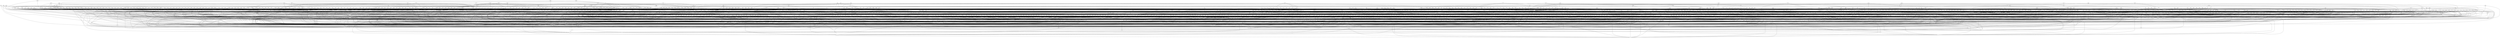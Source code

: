 graph G {
0;

1;

2;

3;

4;

5;

6;

7;

8;

9;

10;

11;

12;

13;

14;

15;

16;

17;

18;

19;

20;

21;

22;

23;

24;

25;

26;

27;

28;

29;

30;

31;

32;

33;

34;

35;

36;

37;

38;

39;

40;

41;

42;

43;

44;

45;

46;

47;

48;

49;

50;

51;

52;

53;

54;

55;

56;

57;

58;

59;

60;

61;

62;

63;

64;

65;

66;

67;

68;

69;

70;

71;

72;

73;

74;

75;

76;

77;

78;

79;

80;

81;

82;

83;

84;

85;

86;

87;

88;

89;

90;

91;

92;

93;

94;

95;

96;

97;

98;

99;

100;

101;

102;

103;

104;

105;

106;

107;

108;

109;

110;

111;

112;

113;

114;

115;

116;

117;

118;

119;

120;

121;

122;

123;

124;

125;

126;

127;

128;

129;

130;

131;

132;

133;

134;

135;

136;

137;

138;

139;

140;

141;

142;

143;

144;

145;

146;

147;

148;

149;

150;

151;

152;

153;

154;

155;

156;

157;

158;

159;

160;

161;

162;

163;

164;

165;

166;

167;

168;

169;

170;

171;

172;

173;

174;

175;

176;

177;

178;

179;

180;

181;

182;

183;

184;

185;

186;

187;

188;

189;

190;

191;

192;

193;

194;

195;

196;

197;

198;

199;

200;

201;

202;

203;

204;

205;

206;

207;

208;

209;

210;

211;

212;

213;

214;

215;

216;

217;

218;

219;

220;

221;

222;

223;

224;

225;

226;

227;

228;

229;

230;

231;

232;

233;

234;

235;

236;

237;

238;

239;

240;

241;

242;

243;

244;

245;

246;

247;

248;

249;

250;

251;

252;

253;

254;

255;

256;

257;

258;

259;

260;

261;

262;

263;

264;

265;

266;

267;

268;

269;

270;

271;

272;

273;

274;

275;

276;

277;

278;

279;

280;

281;

282;

283;

284;

285;

286;

287;

288;

289;

290;

291;

292;

293;

294;

295;

296;

297;

298;

299;

300;

301;

302;

303;

304;

305;

306;

307;

308;

309;

310;

311;

312;

313;

314;

315;

316;

317;

318;

319;

320;

321;

322;

323;

324;

325;

326;

327;

328;

329;

330;

331;

332;

333;

334;

335;

336;

337;

338;

339;

340;

341;

342;

343;

344;

345;

346;

347;

348;

349;

350;

351;

352;

353;

354;

355;

356;

357;

358;

359;

360;

361;

362;

363;

364;

365;

366;

367;

368;

369;

370;

371;

372;

373;

374;

375;

376;

377;

378;

379;

380;

381;

382;

383;

384;

385;

386;

387;

388;

389;

390;

391;

392;

393;

394;

395;

396;

397;

398;

399;

400;

401;

402;

403;

404;

405;

406;

407;

408;

409;

410;

411;

412;

413;

414;

415;

416;

417;

418;

419;

420;

421;

422;

423;

424;

425;

426;

427;

428;

429;

430;

431;

432;

433;

434;

435;

436;

437;

438;

439;

440;

441;

442;

443;

444;

445;

446;

447;

448;

449;

450;

451;

452;

453;

454;

455;

456;

457;

458;

459;

460;

461;

462;

463;

464;

465;

466;

467;

468;

469;

470;

471;

472;

473;

474;

475;

476;

477;

478;

479;

480;

481;

482;

483;

484;

485;

486;

487;

488;

489;

490;

491;

492;

493;

494;

495;

496;

497;

498;

499;

500;

501;

502;

503;

504;

505;

506;

507;

508;

509;

510;

511;

512;

513;

514;

515;

516;

517;

518;

519;

520;

521;

522;

523;

524;

525;

526;

527;

528;

529;

530;

531;

532;

533;

534;

535;

536;

537;

538;

539;

540;

541;

542;

543;

544;

545;

546;

547;

548;

549;

550;

551;

552;

553;

554;

555;

556;

557;

558;

559;

560;

561;

562;

563;

564;

565;

566;

567;

568;

569;

570;

571;

572;

573;

574;

575;

576;

577;

578;

579;

580;

581;

582;

583;

584;

585;

586;

587;

588;

589;

590;

591;

592;

593;

594;

595;

596;

597;

598;

599;

600;

601;

602;

603;

604;

605;

606;

607;

608;

609;

610;

611;

612;

613;

614;

615;

616;

617;

618;

619;

620;

621;

622;

623;

624;

625;

626;

627;

628;

629;

630;

631;

632;

633;

634;

635;

636;

637;

638;

639;

640;

641;

642;

643;

644;

645;

646;

647;

648;

649;

650;

651;

652;

653;

654;

655;

656;

657;

658;

659;

660;

661;

662;

663;

664;

665;

666;

667;

668;

669;

670;

671;

672;

673;

674;

675;

676;

677;

678;

679;

680;

681;

682;

683;

684;

685;

686;

687;

688;

689;

690;

691;

692;

693;

694;

695;

696;

697;

698;

699;

700;

701;

702;

703;

704;

705;

706;

707;

708;

709;

710;

711;

712;

713;

714;

715;

716;

717;

718;

719;

720;

721;

722;

723;

724;

725;

726;

727;

728;

729;

730;

731;

732;

733;

734;

735;

736;

737;

738;

739;

740;

741;

742;

743;

744;

745;

746;

747;

748;

749;

750;

751;

752;

753;

754;

755;

756;

757;

758;

759;

760;

761;

762;

763;

764;

765;

766;

767;

768;

769;

770;

771;

772;

773;

774;

775;

776;

777;

778;

779;

780;

781;

782;

783;

784;

785;

786;

787;

788;

789;

790;

791;

792;

793;

794;

795;

796;

797;

798;

799;

800;

801;

802;

803;

804;

805;

806;

807;

808;

809;

810;

811;

812;

813;

814;

815;

816;

817;

818;

819;

820;

821;

822;

823;

824;

825;

826;

827;

828;

829;

830;

831;

832;

833;

834;

835;

836;

837;

838;

839;

840;

841;

842;

843;

844;

845;

846;

847;

848;

849;

850;

851;

852;

853;

854;

855;

856;

857;

858;

859;

860;

861;

862;

863;

864;

865;

866;

867;

868;

869;

870;

871;

872;

873;

874;

875;

876;

877;

878;

879;

880;

881;

882;

883;

884;

885;

886;

887;

888;

889;

890;

891;

892;

893;

894;

895;

896;

898;

899;

900;

901;

902;

903;

904;

905;

906;

907;

908;

909;

910;

911;

912;

913;

914;

915;

916;

917;

918;

919;

920;

921;

922;

923;

924;

925;

926;

927;

928;

929;

930;

931;

932;

933;

934;

935;

936;

937;

938;

939;

940;

941;

942;

943;

944;

945;

946;

947;

948;

949;

950;

951;

952;

953;

954;

955;

956;

957;

958;

959;

960;

961;

962;

963;

964;

965;

966;

967;

968;

969;

970;

971;

972;

973;

974;

975;

976;

977;

978;

979;

980;

981;

982;

983;

984;

985;

986;

987;

988;

989;

990;

991;

992;

993;

994;

995;

996;

997;

998;

999;

1000;

1001;

1002;

1003;

1004;

1005;

1006;

1007;

1008;

1009;

1010;

1011;

1012;

1013;

1014;

1015;

1016;

1017;

1018;

1019;

1020;

1021;

1022;

1023;

1024;

1025;

1026;

1027;

1028;

1029;

1030;

1031;

1032;

1033;

1034;

1035;

1036;

1037;

1038;

1039;

1040;

1041;

1042;

1043;

1044;

1045;

1046;

1047;

1048;

1049;

1050;

1051;

1052;

1053;

1054;

1055;

1056;

1057;

1058;

1059;

1060;

1061;

1062;

1063;

1064;

1065;

1066;

1067;

1068;

1069;

1070;

1071;

1072;

1073;

1074;

1075;

1076;

1077;

1078;

1079;

1080;

1081;

1082;

1083;

1084;

1085;

1086;

1087;

1088;

1089;

1090;

1091;

1092;

1093;

1094;

1095;

1096;

1097;

1098;

1099;

1100;

1101;

1102;

1103;

1104;

1105;

1106;

1107;

1108;

1109;

1110;

1111;

1112;

1113;

1114;

1115;

1116;

1117;

1118;

1119;

1120;

1121;

1122;

1123;

1124;

1125;

1126;

1127;

1128;

1129;

1130;

1131;

1132;

1133;

1134;

1135;

1136;

1137;

1138;

1139;

1140;

1141;

1142;

1143;

1144;

1145;

1146;

1147;

1148;

1149;

1150;

1151;

1152;

1153;

1154;

1155;

1156;

1157;

1158;

1159;

1160;

1161;

1162;

1163;

1164;

1165;

1166;

1167;

1168;

1169;

1170;

1171;

1172;

1173;

1174;

1175;

1176;

1177;

1178;

1179;

1180;

1181;

1182;

1183;

1185;

1186;

1187;

1188;

1189;

1190;

1191;

1192;

1193;

1194;

1195;

1196;

1197;

1198;

1199;

1200;

1201;

1202;

1203;

1204;

1205;

1206;

1207;

1208;

1209;

1210;

1211;

1212;

1213;

1214;

1215;

1216;

1217;

1218;

1219;

1220;

1221;

1222;

1223;

1224;

1225;

1226;

1227;

1228;

1229;

1230;

1231;

1232;

1233;

1234;

1235;

1236;

1237;

1238;

1239;

1240;

1241;

1242;

1243;

1244;

1245;

1246;

1247;

1248;

1249;

1250;

1251;

1252;

1253;

1254;

1255;

1256;

1257;

1258;

1259;

1260;

1261;

1262;

1263;

1264;

1265;

1266;

1267;

1268;

1269;

1270;

1271;

1272;

1273;

1274;

1275;

1276;

1277;

1278;

1279;

1280;

1281;

1282;

1283;

1284;

1285;

1286;

1287;

1288;

1289;

1290;

1291;

1292;

1293;

1294;

1295;

1296;

1297;

1298;

1299;

1300;

1301;

1302;

1303;

1304;

1305;

1306;

1307;

1308;

1309;

1310;

1311;

1312;

1313;

1314;

1315;

1316;

1317;

1318;

1319;

1320;

1321;

1322;

1323;

1324;

1325;

1326;

1327;

1328;

1329;

1330;

1331;

1332;

1333;

1334;

1335;

1336;

1337;

1338;

1339;

1340;

1341;

1342;

1343;

1344;

1345;

1346;

1347;

1348;

1349;

1350;

1351;

1352;

1353;

1354;

1355;

1356;

1357;

1358;

1359;

1360;

1361;

1362;

1363;

1364;

1365;

1366;

1367;

1368;

1369;

1370;

1371;

1372;

1373;

1374;

1375;

1376;

1377;

1378;

1379;

1380;

1381;

1382;

1383;

1384;

1385;

1386;

1387;

1388;

1389;

1390;

1391;

1392;

1393;

1394;

1395;

1396;

1397;

1398;

1399;

1400;

1401;

1402;

1403;

1404;

1405;

1406;

1407;

1408;

1409;

1410;

1411;

1412;

1413;

1414;

1415;

1416;

1417;

1418;

1419;

1420;

1421;

1422;

1423;

1424;

1425;

1426;

1427;

1428;

1429;

1430;

1431;

1432;

1433;

1434;

1435;

1436;

1437;

1438;

1439;

1440;

1441;

1442;

1443;

1444;

1445;

1446;

1447;

1448;

1449;

1450;

1451;

1452;

1453;

1454;

1455;

1456;

1457;

1458;

1459;

1460;

1461;

1462;

1463;

1464;

1465;

1466;

1467;

1468;

1469;

1470;

1471;

1472;

1473;

1474;

1475;

1476;

1477;

1478;

1479;

1480;

1481;

1482;

1483;

1484;

1485;

1486;

1487;

1488;

1489;

1490;

1491;

1492;

1493;

1494;

1495;

1496;

1498;

1499;

1500;

1501;

1502;

1503;

1504;

1505;

1506;

1507;

1508;

1509;

1510;

1511;

1512;

1513;

1514;

1515;

1516;

1517;

1518;

1519;

1520;

1521;

1522;

1523;

1524;

1525;

1526;

1527;

1528;

1529;

1530;

1531;

1532;

1533;

1534;

1535;

1536;

1537;

1538;

1539;

1540;

1541;

1542;

1543;

1544;

1545;

1546;

1547;

1548;

1549;

1550;

1551;

1552;

1553;

1554;

1555;

1556;

1557;

1558;

1559;

1560;

1561;

1562;

1563;

1564;

1565;

1566;

1567;

1568;

1569;

1570;

1571;

1572;

1573;

1574;

1575;

1576;

1577;

1578;

1579;

1580;

1581;

1582;

1583;

1584;

1585;

1 -- 0;

3 -- 2;

4 -- 1;

6 -- 5;

7 -- 3;

8 -- 4;

9 -- 6;

10 -- 7;

11 -- 8;

12 -- 9;

13 -- 10;

14 -- 11;

15 -- 12;

17 -- 16;

18 -- 13;

20 -- 19;

22 -- 21;

23 -- 14;

24 -- 15;

26 -- 25;

28 -- 27;

30 -- 29;

31 -- 17;

33 -- 32;

34 -- 18;

35 -- 20;

37 -- 36;

39 -- 38;

41 -- 40;

43 -- 42;

45 -- 44;

47 -- 46;

49 -- 48;

50 -- 22;

51 -- 23;

52 -- 24;

54 -- 53;

56 -- 55;

58 -- 57;

60 -- 59;

62 -- 61;

64 -- 63;

66 -- 65;

68 -- 67;

69 -- 26;

70 -- 28;

71 -- 30;

72 -- 31;

73 -- 33;

74 -- 34;

75 -- 35;

76 -- 37;

77 -- 39;

78 -- 41;

79 -- 43;

81 -- 80;

83 -- 82;

84 -- 45;

85 -- 47;

87 -- 86;

88 -- 49;

90 -- 89;

91 -- 50;

92 -- 51;

94 -- 93;

95 -- 52;

96 -- 54;

97 -- 56;

98 -- 58;

99 -- 60;

100 -- 62;

101 -- 64;

102 -- 66;

103 -- 68;

104 -- 69;

105 -- 70;

106 -- 71;

108 -- 107;

109 -- 72;

110 -- 73;

112 -- 111;

114 -- 113;

115 -- 74;

116 -- 75;

117 -- 76;

118 -- 77;

119 -- 78;

120 -- 79;

121 -- 81;

122 -- 83;

123 -- 84;

124 -- 85;

125 -- 87;

126 -- 88;

127 -- 90;

128 -- 91;

129 -- 92;

130 -- 94;

131 -- 95;

132 -- 96;

133 -- 97;

134 -- 98;

135 -- 99;

136 -- 100;

137 -- 101;

139 -- 138;

141 -- 140;

142 -- 102;

144 -- 143;

145 -- 103;

146 -- 104;

147 -- 105;

148 -- 106;

149 -- 108;

150 -- 109;

151 -- 110;

152 -- 112;

153 -- 114;

154 -- 115;

156 -- 155;

157 -- 116;

158 -- 117;

160 -- 159;

162 -- 161;

163 -- 118;

164 -- 119;

165 -- 120;

167 -- 166;

169 -- 168;

171 -- 170;

172 -- 121;

174 -- 173;

176 -- 175;

178 -- 177;

179 -- 122;

181 -- 180;

182 -- 123;

184 -- 183;

186 -- 185;

187 -- 124;

188 -- 125;

190 -- 189;

191 -- 126;

192 -- 127;

193 -- 128;

195 -- 194;

197 -- 196;

198 -- 129;

200 -- 199;

202 -- 201;

204 -- 203;

206 -- 205;

208 -- 207;

210 -- 209;

211 -- 130;

212 -- 131;

213 -- 132;

215 -- 214;

217 -- 216;

219 -- 218;

221 -- 220;

223 -- 222;

225 -- 224;

227 -- 226;

229 -- 228;

230 -- 133;

231 -- 134;

232 -- 135;

233 -- 136;

234 -- 137;

235 -- 139;

236 -- 141;

237 -- 142;

238 -- 144;

239 -- 145;

240 -- 146;

242 -- 241;

244 -- 243;

245 -- 147;

246 -- 148;

248 -- 247;

249 -- 149;

251 -- 250;

252 -- 150;

253 -- 151;

255 -- 254;

256 -- 152;

257 -- 153;

258 -- 154;

259 -- 156;

260 -- 157;

261 -- 158;

262 -- 160;

263 -- 162;

264 -- 163;

265 -- 164;

266 -- 165;

267 -- 167;

268 -- 169;

270 -- 269;

271 -- 171;

272 -- 172;

274 -- 273;

276 -- 275;

277 -- 174;

278 -- 176;

279 -- 178;

280 -- 179;

281 -- 181;

282 -- 182;

283 -- 184;

284 -- 186;

285 -- 187;

286 -- 188;

287 -- 190;

288 -- 191;

289 -- 192;

290 -- 193;

291 -- 195;

292 -- 197;

293 -- 198;

294 -- 200;

295 -- 202;

296 -- 204;

297 -- 206;

298 -- 208;

299 -- 210;

300 -- 211;

301 -- 212;

302 -- 213;

303 -- 215;

304 -- 217;

305 -- 219;

306 -- 221;

307 -- 223;

308 -- 225;

309 -- 227;

310 -- 229;

311 -- 230;

312 -- 231;

313 -- 232;

314 -- 233;

315 -- 234;

316 -- 235;

317 -- 236;

318 -- 237;

319 -- 238;

320 -- 239;

321 -- 240;

322 -- 242;

323 -- 244;

324 -- 245;

325 -- 246;

326 -- 248;

327 -- 249;

328 -- 16;

328 -- 155;

328 -- 251;

329 -- 13;

329 -- 16;

329 -- 19;

329 -- 117;

329 -- 252;

331 -- 14;

331 -- 19;

331 -- 21;

331 -- 119;

331 -- 330;

333 -- 25;

333 -- 180;

333 -- 332;

334 -- 17;

334 -- 29;

334 -- 40;

334 -- 125;

334 -- 253;

336 -- 32;

336 -- 189;

336 -- 335;

337 -- 20;

337 -- 32;

337 -- 40;

337 -- 128;

337 -- 255;

338 -- 36;

338 -- 194;

338 -- 256;

339 -- 36;

339 -- 38;

339 -- 40;

339 -- 129;

339 -- 257;

340 -- 169;

340 -- 175;

340 -- 177;

340 -- 258;

341 -- 121;

341 -- 166;

341 -- 168;

341 -- 259;

342 -- 107;

342 -- 260;

342 -- 269;

343 -- 107;

343 -- 111;

343 -- 174;

343 -- 261;

344 -- 107;

344 -- 113;

344 -- 174;

344 -- 262;

345 -- 15;

345 -- 72;

345 -- 111;

345 -- 169;

345 -- 177;

345 -- 263;

346 -- 15;

346 -- 72;

346 -- 111;

346 -- 175;

346 -- 264;

348 -- 15;

348 -- 73;

348 -- 113;

348 -- 121;

348 -- 168;

348 -- 347;

350 -- 15;

350 -- 73;

350 -- 113;

350 -- 166;

350 -- 349;

352 -- 19;

352 -- 48;

352 -- 86;

352 -- 351;

354 -- 19;

354 -- 37;

354 -- 46;

354 -- 86;

354 -- 353;

356 -- 19;

356 -- 23;

356 -- 37;

356 -- 86;

356 -- 355;

358 -- 19;

358 -- 37;

358 -- 82;

358 -- 357;

360 -- 19;

360 -- 37;

360 -- 55;

360 -- 86;

360 -- 359;

362 -- 19;

362 -- 28;

362 -- 42;

362 -- 361;

364 -- 19;

364 -- 73;

364 -- 363;

366 -- 19;

366 -- 28;

366 -- 44;

366 -- 86;

366 -- 365;

368 -- 19;

368 -- 37;

368 -- 50;

368 -- 53;

368 -- 367;

370 -- 19;

370 -- 72;

370 -- 369;

372 -- 19;

372 -- 37;

372 -- 86;

372 -- 89;

372 -- 371;

374 -- 19;

374 -- 22;

374 -- 37;

374 -- 61;

374 -- 373;

376 -- 19;

376 -- 48;

376 -- 86;

376 -- 375;

378 -- 19;

378 -- 46;

378 -- 64;

378 -- 86;

378 -- 377;

380 -- 19;

380 -- 23;

380 -- 64;

380 -- 86;

380 -- 379;

382 -- 19;

382 -- 64;

382 -- 82;

382 -- 381;

384 -- 19;

384 -- 55;

384 -- 64;

384 -- 86;

384 -- 383;

386 -- 19;

386 -- 42;

386 -- 62;

386 -- 385;

388 -- 19;

388 -- 73;

388 -- 387;

390 -- 19;

390 -- 72;

390 -- 389;

392 -- 19;

392 -- 22;

392 -- 61;

392 -- 64;

392 -- 391;

394 -- 0;

394 -- 18;

394 -- 40;

394 -- 48;

394 -- 86;

394 -- 393;

396 -- 0;

396 -- 18;

396 -- 34;

396 -- 40;

396 -- 46;

396 -- 86;

396 -- 395;

397 -- 0;

397 -- 18;

397 -- 23;

397 -- 34;

397 -- 40;

397 -- 86;

397 -- 265;

398 -- 0;

398 -- 18;

398 -- 34;

398 -- 40;

398 -- 82;

398 -- 266;

400 -- 0;

400 -- 18;

400 -- 34;

400 -- 40;

400 -- 55;

400 -- 86;

400 -- 399;

402 -- 0;

402 -- 18;

402 -- 40;

402 -- 42;

402 -- 67;

402 -- 401;

403 -- 0;

403 -- 18;

403 -- 40;

403 -- 73;

403 -- 267;

404 -- 0;

404 -- 18;

404 -- 40;

404 -- 44;

404 -- 67;

404 -- 86;

404 -- 268;

405 -- 0;

405 -- 18;

405 -- 34;

405 -- 40;

405 -- 50;

405 -- 53;

405 -- 270;

407 -- 6;

407 -- 55;

407 -- 70;

407 -- 86;

407 -- 168;

407 -- 170;

407 -- 406;

409 -- 6;

409 -- 42;

409 -- 69;

409 -- 168;

409 -- 170;

409 -- 408;

411 -- 6;

411 -- 50;

411 -- 53;

411 -- 70;

411 -- 168;

411 -- 170;

411 -- 410;

412 -- 6;

412 -- 72;

412 -- 168;

412 -- 170;

412 -- 271;

413 -- 6;

413 -- 70;

413 -- 86;

413 -- 89;

413 -- 168;

413 -- 170;

413 -- 272;

415 -- 7;

415 -- 42;

415 -- 54;

415 -- 414;

417 -- 7;

417 -- 73;

417 -- 416;

419 -- 7;

419 -- 44;

419 -- 54;

419 -- 86;

419 -- 418;

420 -- 7;

420 -- 50;

420 -- 53;

420 -- 56;

420 -- 274;

421 -- 7;

421 -- 56;

421 -- 86;

421 -- 89;

421 -- 276;

423 -- 7;

423 -- 22;

423 -- 56;

423 -- 61;

423 -- 422;

424 -- 8;

424 -- 48;

424 -- 86;

424 -- 277;

426 -- 8;

426 -- 26;

426 -- 42;

426 -- 425;

428 -- 8;

428 -- 73;

428 -- 427;

429 -- 8;

429 -- 26;

429 -- 44;

429 -- 86;

429 -- 278;

430 -- 8;

430 -- 72;

430 -- 279;

431 -- 8;

431 -- 35;

431 -- 86;

431 -- 89;

431 -- 280;

432 -- 9;

432 -- 48;

432 -- 86;

432 -- 281;

433 -- 51;

433 -- 53;

433 -- 282;

434 -- 10;

434 -- 23;

434 -- 82;

434 -- 86;

434 -- 283;

435 -- 11;

435 -- 17;

435 -- 18;

435 -- 40;

435 -- 48;

435 -- 284;

436 -- 11;

436 -- 17;

436 -- 18;

436 -- 40;

436 -- 46;

436 -- 285;

437 -- 11;

437 -- 17;

437 -- 18;

437 -- 23;

437 -- 40;

437 -- 86;

437 -- 286;

438 -- 17;

438 -- 18;

438 -- 40;

438 -- 55;

438 -- 287;

439 -- 17;

439 -- 18;

439 -- 40;

439 -- 63;

439 -- 288;

440 -- 17;

440 -- 40;

440 -- 65;

440 -- 80;

440 -- 289;

441 -- 17;

441 -- 18;

441 -- 40;

441 -- 42;

441 -- 290;

442 -- 17;

442 -- 18;

442 -- 40;

442 -- 53;

442 -- 291;

443 -- 17;

443 -- 18;

443 -- 40;

443 -- 57;

443 -- 292;

444 -- 17;

444 -- 18;

444 -- 40;

444 -- 59;

444 -- 293;

446 -- 17;

446 -- 18;

446 -- 40;

446 -- 61;

446 -- 445;

447 -- 11;

447 -- 18;

447 -- 20;

447 -- 40;

447 -- 48;

447 -- 294;

448 -- 11;

448 -- 18;

448 -- 20;

448 -- 40;

448 -- 46;

448 -- 295;

449 -- 11;

449 -- 18;

449 -- 20;

449 -- 23;

449 -- 40;

449 -- 86;

449 -- 296;

451 -- 18;

451 -- 20;

451 -- 40;

451 -- 63;

451 -- 450;

453 -- 20;

453 -- 40;

453 -- 65;

453 -- 80;

453 -- 452;

454 -- 18;

454 -- 20;

454 -- 40;

454 -- 42;

454 -- 297;

456 -- 18;

456 -- 20;

456 -- 40;

456 -- 59;

456 -- 455;

458 -- 18;

458 -- 38;

458 -- 40;

458 -- 42;

458 -- 457;

460 -- 18;

460 -- 38;

460 -- 40;

460 -- 53;

460 -- 459;

462 -- 18;

462 -- 38;

462 -- 40;

462 -- 57;

462 -- 461;

464 -- 27;

464 -- 42;

464 -- 463;

466 -- 27;

466 -- 53;

466 -- 465;

468 -- 27;

468 -- 57;

468 -- 467;

469 -- 27;

469 -- 59;

469 -- 298;

470 -- 27;

470 -- 61;

470 -- 299;

471 -- 11;

471 -- 40;

471 -- 48;

471 -- 300;

473 -- 11;

473 -- 40;

473 -- 46;

473 -- 472;

475 -- 11;

475 -- 23;

475 -- 40;

475 -- 86;

475 -- 474;

477 -- 40;

477 -- 55;

477 -- 476;

479 -- 40;

479 -- 63;

479 -- 478;

481 -- 40;

481 -- 65;

481 -- 80;

481 -- 480;

483 -- 40;

483 -- 57;

483 -- 482;

485 -- 40;

485 -- 59;

485 -- 484;

487 -- 11;

487 -- 19;

487 -- 48;

487 -- 486;

488 -- 11;

488 -- 19;

488 -- 23;

488 -- 86;

488 -- 301;

489 -- 19;

489 -- 55;

489 -- 302;

490 -- 19;

490 -- 65;

490 -- 80;

490 -- 303;

491 -- 19;

491 -- 42;

491 -- 304;

492 -- 19;

492 -- 53;

492 -- 305;

493 -- 19;

493 -- 57;

493 -- 306;

494 -- 19;

494 -- 59;

494 -- 307;

495 -- 19;

495 -- 61;

495 -- 308;

496 -- 14;

496 -- 19;

496 -- 24;

496 -- 55;

496 -- 309;

497 -- 14;

497 -- 19;

497 -- 63;

497 -- 310;

498 -- 14;

498 -- 19;

498 -- 65;

498 -- 80;

498 -- 311;

500 -- 13;

500 -- 19;

500 -- 24;

500 -- 55;

500 -- 499;

502 -- 13;

502 -- 19;

502 -- 65;

502 -- 80;

502 -- 501;

503 -- 12;

503 -- 48;

503 -- 82;

503 -- 312;

504 -- 12;

504 -- 46;

504 -- 82;

504 -- 313;

506 -- 12;

506 -- 23;

506 -- 82;

506 -- 86;

506 -- 505;

507 -- 55;

507 -- 82;

507 -- 314;

509 -- 63;

509 -- 82;

509 -- 508;

510 -- 53;

510 -- 82;

510 -- 315;

511 -- 57;

511 -- 82;

511 -- 316;

513 -- 19;

513 -- 48;

513 -- 86;

513 -- 512;

514 -- 19;

514 -- 46;

514 -- 60;

514 -- 86;

514 -- 317;

515 -- 19;

515 -- 23;

515 -- 60;

515 -- 86;

515 -- 318;

516 -- 19;

516 -- 55;

516 -- 60;

516 -- 86;

516 -- 319;

517 -- 19;

517 -- 63;

517 -- 320;

518 -- 19;

518 -- 321;

519 -- 19;

519 -- 42;

519 -- 58;

519 -- 322;

520 -- 19;

520 -- 50;

520 -- 53;

520 -- 60;

520 -- 323;

521 -- 19;

521 -- 324;

522 -- 19;

522 -- 59;

522 -- 325;

523 -- 19;

523 -- 61;

523 -- 326;

524 -- 12;

524 -- 19;

524 -- 48;

524 -- 327;

525 -- 21;

525 -- 161;

526 -- 25;

526 -- 27;

526 -- 74;

526 -- 123;

527 -- 29;

527 -- 185;

528 -- 352;

528 -- 354;

528 -- 356;

528 -- 360;

528 -- 362;

528 -- 364;

528 -- 370;

528 -- 372;

529 -- 352;

529 -- 354;

529 -- 356;

529 -- 358;

529 -- 360;

529 -- 362;

529 -- 364;

529 -- 366;

529 -- 368;

529 -- 370;

529 -- 372;

529 -- 374;

530 -- 376;

530 -- 378;

530 -- 380;

530 -- 384;

530 -- 386;

530 -- 388;

530 -- 390;

531 -- 376;

531 -- 378;

531 -- 380;

531 -- 382;

531 -- 384;

531 -- 386;

531 -- 388;

531 -- 390;

531 -- 392;

532 -- 19;

532 -- 44;

532 -- 62;

532 -- 86;

532 -- 531;

533 -- 19;

533 -- 50;

533 -- 53;

533 -- 64;

533 -- 531;

534 -- 19;

534 -- 64;

534 -- 86;

534 -- 89;

534 -- 530;

534 -- 531;

535 -- 394;

535 -- 396;

535 -- 397;

535 -- 400;

535 -- 402;

535 -- 403;

536 -- 0;

536 -- 18;

536 -- 40;

536 -- 72;

536 -- 535;

537 -- 0;

537 -- 18;

537 -- 34;

537 -- 40;

537 -- 86;

537 -- 89;

537 -- 535;

538 -- 0;

538 -- 18;

538 -- 22;

538 -- 34;

538 -- 40;

538 -- 61;

540 -- 2;

540 -- 18;

540 -- 40;

540 -- 48;

540 -- 86;

540 -- 539;

541 -- 2;

541 -- 18;

541 -- 40;

541 -- 46;

541 -- 68;

541 -- 86;

541 -- 539;

542 -- 2;

542 -- 18;

542 -- 23;

542 -- 40;

542 -- 68;

542 -- 86;

542 -- 539;

543 -- 2;

543 -- 18;

543 -- 40;

543 -- 68;

543 -- 82;

544 -- 2;

544 -- 18;

544 -- 40;

544 -- 55;

544 -- 68;

544 -- 86;

544 -- 539;

545 -- 2;

545 -- 18;

545 -- 40;

545 -- 42;

545 -- 66;

545 -- 539;

546 -- 2;

546 -- 18;

546 -- 40;

546 -- 73;

546 -- 539;

547 -- 2;

547 -- 18;

547 -- 40;

547 -- 44;

547 -- 66;

547 -- 86;

548 -- 2;

548 -- 18;

548 -- 40;

548 -- 50;

548 -- 53;

548 -- 68;

549 -- 2;

549 -- 18;

549 -- 40;

549 -- 72;

549 -- 539;

550 -- 2;

550 -- 18;

550 -- 40;

550 -- 68;

550 -- 86;

550 -- 89;

550 -- 539;

551 -- 2;

551 -- 18;

551 -- 22;

551 -- 40;

551 -- 61;

551 -- 68;

553 -- 1;

553 -- 18;

553 -- 23;

553 -- 40;

553 -- 43;

553 -- 86;

553 -- 552;

555 -- 5;

555 -- 27;

555 -- 48;

555 -- 86;

555 -- 554;

556 -- 5;

556 -- 27;

556 -- 46;

556 -- 52;

556 -- 86;

556 -- 554;

557 -- 5;

557 -- 23;

557 -- 27;

557 -- 52;

557 -- 86;

557 -- 554;

558 -- 5;

558 -- 27;

558 -- 52;

558 -- 82;

559 -- 5;

559 -- 27;

559 -- 52;

559 -- 55;

559 -- 86;

559 -- 554;

560 -- 5;

560 -- 27;

560 -- 42;

560 -- 93;

560 -- 554;

561 -- 5;

561 -- 27;

561 -- 73;

561 -- 554;

562 -- 5;

562 -- 27;

562 -- 44;

562 -- 86;

562 -- 93;

563 -- 5;

563 -- 27;

563 -- 50;

563 -- 52;

563 -- 53;

564 -- 5;

564 -- 27;

564 -- 72;

564 -- 554;

565 -- 5;

565 -- 27;

565 -- 52;

565 -- 86;

565 -- 89;

565 -- 554;

566 -- 5;

566 -- 22;

566 -- 27;

566 -- 52;

566 -- 61;

568 -- 3;

568 -- 18;

568 -- 40;

568 -- 45;

568 -- 48;

568 -- 49;

568 -- 567;

569 -- 3;

569 -- 18;

569 -- 40;

569 -- 45;

569 -- 46;

569 -- 47;

569 -- 49;

569 -- 567;

570 -- 42;

570 -- 45;

571 -- 44;

571 -- 49;

572 -- 18;

572 -- 40;

572 -- 45;

572 -- 47;

572 -- 49;

572 -- 61;

574 -- 4;

574 -- 48;

574 -- 86;

574 -- 177;

574 -- 201;

574 -- 573;

575 -- 4;

575 -- 39;

575 -- 46;

575 -- 86;

575 -- 177;

575 -- 201;

575 -- 573;

576 -- 4;

576 -- 23;

576 -- 39;

576 -- 86;

576 -- 177;

576 -- 201;

576 -- 573;

577 -- 4;

577 -- 39;

577 -- 82;

577 -- 177;

577 -- 201;

578 -- 4;

578 -- 39;

578 -- 55;

578 -- 86;

578 -- 177;

578 -- 201;

578 -- 573;

579 -- 4;

579 -- 30;

579 -- 42;

579 -- 177;

579 -- 201;

579 -- 573;

580 -- 4;

580 -- 73;

580 -- 177;

580 -- 201;

580 -- 573;

581 -- 4;

581 -- 30;

581 -- 44;

581 -- 86;

581 -- 177;

581 -- 201;

582 -- 4;

582 -- 39;

582 -- 50;

582 -- 53;

582 -- 177;

582 -- 201;

583 -- 4;

583 -- 72;

583 -- 177;

583 -- 201;

583 -- 573;

584 -- 4;

584 -- 39;

584 -- 86;

584 -- 89;

584 -- 177;

584 -- 201;

584 -- 573;

585 -- 4;

585 -- 22;

585 -- 39;

585 -- 61;

585 -- 177;

585 -- 201;

586 -- 407;

586 -- 409;

586 -- 412;

586 -- 413;

587 -- 6;

587 -- 48;

587 -- 86;

587 -- 168;

587 -- 170;

587 -- 586;

588 -- 6;

588 -- 46;

588 -- 70;

588 -- 86;

588 -- 168;

588 -- 170;

588 -- 586;

589 -- 6;

589 -- 23;

589 -- 70;

589 -- 86;

589 -- 168;

589 -- 170;

589 -- 586;

590 -- 6;

590 -- 70;

590 -- 82;

590 -- 168;

590 -- 170;

591 -- 6;

591 -- 73;

591 -- 168;

591 -- 170;

591 -- 586;

592 -- 6;

592 -- 44;

592 -- 69;

592 -- 86;

592 -- 168;

592 -- 170;

593 -- 6;

593 -- 22;

593 -- 61;

593 -- 70;

593 -- 168;

593 -- 170;

594 -- 415;

594 -- 417;

594 -- 421;

595 -- 7;

595 -- 48;

595 -- 86;

595 -- 594;

596 -- 7;

596 -- 46;

596 -- 56;

596 -- 86;

596 -- 594;

597 -- 7;

597 -- 23;

597 -- 56;

597 -- 86;

597 -- 594;

598 -- 7;

598 -- 56;

598 -- 82;

599 -- 7;

599 -- 55;

599 -- 56;

599 -- 86;

599 -- 594;

600 -- 7;

600 -- 72;

600 -- 594;

601 -- 424;

601 -- 426;

601 -- 428;

601 -- 430;

601 -- 431;

602 -- 8;

602 -- 35;

602 -- 46;

602 -- 86;

602 -- 601;

603 -- 8;

603 -- 23;

603 -- 35;

603 -- 86;

603 -- 601;

604 -- 8;

604 -- 35;

604 -- 82;

605 -- 8;

605 -- 35;

605 -- 55;

605 -- 86;

605 -- 601;

606 -- 8;

606 -- 35;

606 -- 50;

606 -- 53;

607 -- 8;

607 -- 22;

607 -- 35;

607 -- 61;

608 -- 432;

609 -- 9;

609 -- 46;

609 -- 86;

609 -- 608;

610 -- 434;

611 -- 18;

611 -- 20;

611 -- 40;

611 -- 55;

612 -- 18;

612 -- 20;

612 -- 40;

612 -- 53;

613 -- 18;

613 -- 20;

613 -- 40;

613 -- 57;

614 -- 18;

614 -- 20;

614 -- 40;

614 -- 61;

615 -- 458;

615 -- 460;

615 -- 462;

616 -- 11;

616 -- 18;

616 -- 38;

616 -- 40;

616 -- 48;

616 -- 615;

617 -- 11;

617 -- 18;

617 -- 38;

617 -- 40;

617 -- 46;

617 -- 615;

618 -- 11;

618 -- 18;

618 -- 23;

618 -- 38;

618 -- 40;

618 -- 86;

618 -- 615;

619 -- 18;

619 -- 38;

619 -- 40;

619 -- 55;

619 -- 615;

620 -- 18;

620 -- 38;

620 -- 40;

620 -- 63;

620 -- 615;

621 -- 38;

621 -- 40;

621 -- 65;

621 -- 80;

621 -- 615;

622 -- 18;

622 -- 38;

622 -- 40;

622 -- 59;

622 -- 615;

623 -- 18;

623 -- 38;

623 -- 40;

623 -- 61;

623 -- 615;

624 -- 11;

624 -- 27;

624 -- 48;

625 -- 11;

625 -- 27;

625 -- 46;

626 -- 11;

626 -- 23;

626 -- 27;

626 -- 86;

627 -- 27;

627 -- 55;

628 -- 27;

628 -- 63;

629 -- 27;

629 -- 65;

629 -- 80;

630 -- 471;

630 -- 473;

630 -- 475;

630 -- 477;

630 -- 479;

630 -- 481;

630 -- 483;

630 -- 485;

631 -- 40;

631 -- 42;

631 -- 630;

632 -- 40;

632 -- 53;

632 -- 630;

633 -- 40;

633 -- 61;

633 -- 630;

634 -- 487;

634 -- 488;

634 -- 489;

634 -- 490;

634 -- 491;

634 -- 492;

634 -- 493;

634 -- 494;

634 -- 495;

635 -- 11;

635 -- 19;

635 -- 46;

635 -- 634;

636 -- 19;

636 -- 63;

636 -- 634;

637 -- 503;

637 -- 504;

637 -- 506;

637 -- 507;

637 -- 509;

637 -- 510;

637 -- 511;

638 -- 42;

638 -- 82;

638 -- 637;

639 -- 59;

639 -- 82;

639 -- 637;

640 -- 61;

640 -- 82;

640 -- 637;

641 -- 513;

641 -- 514;

641 -- 515;

641 -- 516;

641 -- 517;

641 -- 518;

641 -- 519;

641 -- 520;

641 -- 521;

641 -- 522;

641 -- 523;

642 -- 524;

643 -- 12;

643 -- 19;

643 -- 46;

643 -- 642;

644 -- 12;

644 -- 19;

644 -- 23;

644 -- 86;

644 -- 642;

645 -- 19;

645 -- 55;

645 -- 642;

646 -- 19;

646 -- 63;

646 -- 642;

647 -- 19;

647 -- 42;

647 -- 642;

648 -- 19;

648 -- 53;

648 -- 642;

649 -- 19;

649 -- 57;

649 -- 642;

650 -- 19;

650 -- 59;

650 -- 642;

651 -- 19;

651 -- 61;

651 -- 642;

652 -- 155;

652 -- 395;

653 -- 116;

653 -- 117;

653 -- 155;

653 -- 159;

653 -- 266;

654 -- 161;

654 -- 401;

655 -- 118;

655 -- 119;

655 -- 159;

655 -- 161;

655 -- 268;

656 -- 180;

656 -- 422;

657 -- 123;

657 -- 180;

657 -- 183;

657 -- 277;

658 -- 185;

658 -- 427;

659 -- 124;

659 -- 125;

659 -- 185;

659 -- 199;

659 -- 279;

660 -- 189;

660 -- 445;

661 -- 127;

661 -- 128;

661 -- 189;

661 -- 199;

661 -- 296;

662 -- 194;

662 -- 450;

663 -- 129;

663 -- 194;

663 -- 196;

663 -- 199;

663 -- 297;

664 -- 122;

664 -- 201;

664 -- 276;

664 -- 418;

665 -- 173;

665 -- 201;

666 -- 276;

667 -- 122;

667 -- 276;

667 -- 418;

667 -- 459;

668 -- 173;

669 -- 276;

669 -- 329;

669 -- 416;

669 -- 418;

670 -- 169;

670 -- 177;

670 -- 416;

671 -- 271;

671 -- 406;

671 -- 408;

672 -- 121;

672 -- 168;

672 -- 406;

673 -- 269;

673 -- 525;

674 -- 174;

674 -- 269;

674 -- 273;

674 -- 334;

675 -- 174;

675 -- 269;

675 -- 275;

675 -- 334;

676 -- 120;

676 -- 171;

676 -- 273;

676 -- 276;

676 -- 329;

676 -- 418;

677 -- 120;

677 -- 171;

677 -- 273;

677 -- 416;

678 -- 120;

678 -- 172;

678 -- 271;

678 -- 275;

678 -- 408;

679 -- 120;

679 -- 172;

679 -- 275;

679 -- 406;

680 -- 170;

680 -- 272;

680 -- 408;

681 -- 75;

681 -- 100;

681 -- 159;

681 -- 209;

681 -- 247;

682 -- 75;

682 -- 100;

682 -- 142;

682 -- 159;

682 -- 207;

682 -- 247;

683 -- 75;

683 -- 100;

683 -- 131;

683 -- 142;

683 -- 159;

683 -- 247;

684 -- 100;

684 -- 142;

684 -- 159;

684 -- 243;

685 -- 75;

685 -- 100;

685 -- 142;

685 -- 159;

685 -- 216;

685 -- 247;

686 -- 75;

686 -- 100;

686 -- 134;

686 -- 159;

686 -- 203;

687 -- 75;

687 -- 100;

687 -- 159;

687 -- 172;

688 -- 100;

688 -- 134;

688 -- 159;

688 -- 205;

688 -- 247;

689 -- 100;

689 -- 142;

689 -- 150;

689 -- 159;

689 -- 214;

690 -- 75;

690 -- 100;

690 -- 159;

690 -- 171;

691 -- 75;

691 -- 100;

691 -- 142;

691 -- 159;

691 -- 247;

691 -- 250;

692 -- 100;

692 -- 130;

692 -- 142;

692 -- 159;

692 -- 222;

693 -- 76;

693 -- 101;

693 -- 159;

693 -- 209;

693 -- 247;

694 -- 76;

694 -- 101;

694 -- 159;

694 -- 160;

694 -- 207;

694 -- 247;

695 -- 76;

695 -- 101;

695 -- 131;

695 -- 159;

695 -- 160;

695 -- 247;

696 -- 101;

696 -- 159;

696 -- 160;

696 -- 243;

697 -- 76;

697 -- 101;

697 -- 159;

697 -- 160;

697 -- 216;

697 -- 247;

698 -- 76;

698 -- 101;

698 -- 158;

698 -- 159;

698 -- 203;

699 -- 76;

699 -- 101;

699 -- 159;

699 -- 172;

700 -- 101;

700 -- 158;

700 -- 159;

700 -- 205;

700 -- 247;

701 -- 101;

701 -- 150;

701 -- 159;

701 -- 160;

701 -- 214;

702 -- 76;

702 -- 101;

702 -- 159;

702 -- 171;

703 -- 76;

703 -- 101;

703 -- 159;

703 -- 160;

703 -- 247;

703 -- 250;

704 -- 101;

704 -- 130;

704 -- 159;

704 -- 160;

704 -- 222;

705 -- 77;

705 -- 126;

705 -- 138;

705 -- 199;

705 -- 209;

705 -- 247;

706 -- 77;

706 -- 126;

706 -- 138;

706 -- 139;

706 -- 199;

706 -- 207;

706 -- 247;

707 -- 77;

707 -- 126;

707 -- 131;

707 -- 138;

707 -- 139;

707 -- 199;

707 -- 247;

708 -- 126;

708 -- 138;

708 -- 139;

708 -- 199;

708 -- 243;

709 -- 77;

709 -- 126;

709 -- 138;

709 -- 139;

709 -- 199;

709 -- 216;

709 -- 247;

710 -- 77;

710 -- 126;

710 -- 138;

710 -- 199;

710 -- 203;

710 -- 228;

711 -- 77;

711 -- 126;

711 -- 138;

711 -- 172;

711 -- 199;

712 -- 126;

712 -- 138;

712 -- 199;

712 -- 205;

712 -- 228;

712 -- 247;

713 -- 126;

713 -- 138;

713 -- 139;

713 -- 150;

713 -- 199;

713 -- 214;

714 -- 77;

714 -- 126;

714 -- 138;

714 -- 171;

714 -- 199;

715 -- 77;

715 -- 126;

715 -- 138;

715 -- 139;

715 -- 199;

715 -- 247;

715 -- 250;

716 -- 126;

716 -- 130;

716 -- 138;

716 -- 139;

716 -- 199;

716 -- 222;

717 -- 78;

717 -- 126;

717 -- 140;

717 -- 199;

717 -- 209;

717 -- 247;

718 -- 78;

718 -- 126;

718 -- 140;

718 -- 163;

718 -- 199;

718 -- 207;

718 -- 247;

719 -- 78;

719 -- 126;

719 -- 131;

719 -- 140;

719 -- 163;

719 -- 199;

719 -- 247;

720 -- 126;

720 -- 140;

720 -- 163;

720 -- 199;

720 -- 243;

721 -- 78;

721 -- 126;

721 -- 140;

721 -- 163;

721 -- 199;

721 -- 216;

721 -- 247;

722 -- 78;

722 -- 126;

722 -- 140;

722 -- 162;

722 -- 199;

722 -- 203;

723 -- 78;

723 -- 126;

723 -- 140;

723 -- 172;

723 -- 199;

724 -- 126;

724 -- 140;

724 -- 162;

724 -- 199;

724 -- 205;

724 -- 247;

725 -- 126;

725 -- 140;

725 -- 150;

725 -- 163;

725 -- 199;

725 -- 214;

726 -- 78;

726 -- 126;

726 -- 140;

726 -- 171;

726 -- 199;

727 -- 78;

727 -- 126;

727 -- 140;

727 -- 163;

727 -- 199;

727 -- 247;

727 -- 250;

728 -- 126;

728 -- 130;

728 -- 140;

728 -- 163;

728 -- 199;

728 -- 222;

729 -- 79;

729 -- 102;

729 -- 126;

729 -- 131;

729 -- 146;

729 -- 199;

729 -- 247;

730 -- 81;

730 -- 143;

730 -- 183;

730 -- 209;

730 -- 247;

731 -- 81;

731 -- 143;

731 -- 152;

731 -- 183;

731 -- 207;

731 -- 247;

732 -- 81;

732 -- 131;

732 -- 143;

732 -- 152;

732 -- 183;

732 -- 247;

733 -- 143;

733 -- 152;

733 -- 183;

733 -- 243;

734 -- 81;

734 -- 143;

734 -- 152;

734 -- 183;

734 -- 216;

734 -- 247;

735 -- 81;

735 -- 143;

735 -- 183;

735 -- 203;

735 -- 254;

736 -- 81;

736 -- 143;

736 -- 172;

736 -- 183;

737 -- 143;

737 -- 183;

737 -- 205;

737 -- 247;

737 -- 254;

738 -- 143;

738 -- 150;

738 -- 152;

738 -- 183;

738 -- 214;

739 -- 81;

739 -- 143;

739 -- 171;

739 -- 183;

740 -- 81;

740 -- 143;

740 -- 152;

740 -- 183;

740 -- 247;

740 -- 250;

741 -- 130;

741 -- 143;

741 -- 152;

741 -- 183;

741 -- 222;

742 -- 83;

742 -- 103;

742 -- 126;

742 -- 147;

742 -- 149;

742 -- 199;

742 -- 209;

743 -- 83;

743 -- 103;

743 -- 126;

743 -- 147;

743 -- 148;

743 -- 149;

743 -- 199;

743 -- 207;

744 -- 147;

744 -- 203;

745 -- 149;

745 -- 205;

746 -- 126;

746 -- 147;

746 -- 148;

746 -- 149;

746 -- 199;

746 -- 222;

747 -- 84;

747 -- 104;

747 -- 209;

747 -- 247;

747 -- 418;

747 -- 457;

748 -- 84;

748 -- 104;

748 -- 144;

748 -- 207;

748 -- 247;

748 -- 418;

748 -- 457;

749 -- 84;

749 -- 104;

749 -- 131;

749 -- 144;

749 -- 247;

749 -- 418;

749 -- 457;

750 -- 104;

750 -- 144;

750 -- 243;

750 -- 418;

750 -- 457;

751 -- 84;

751 -- 104;

751 -- 144;

751 -- 216;

751 -- 247;

751 -- 418;

751 -- 457;

752 -- 84;

752 -- 104;

752 -- 135;

752 -- 203;

752 -- 418;

752 -- 457;

753 -- 84;

753 -- 104;

753 -- 172;

753 -- 418;

753 -- 457;

754 -- 104;

754 -- 135;

754 -- 205;

754 -- 247;

754 -- 418;

754 -- 457;

755 -- 104;

755 -- 144;

755 -- 150;

755 -- 214;

755 -- 418;

755 -- 457;

756 -- 84;

756 -- 104;

756 -- 171;

756 -- 418;

756 -- 457;

757 -- 84;

757 -- 104;

757 -- 144;

757 -- 247;

757 -- 250;

757 -- 418;

757 -- 457;

758 -- 104;

758 -- 130;

758 -- 144;

758 -- 222;

758 -- 418;

758 -- 457;

759 -- 85;

759 -- 105;

759 -- 173;

759 -- 209;

759 -- 247;

759 -- 457;

760 -- 85;

760 -- 105;

760 -- 145;

760 -- 173;

760 -- 207;

760 -- 247;

760 -- 457;

761 -- 85;

761 -- 105;

761 -- 131;

761 -- 145;

761 -- 173;

761 -- 247;

761 -- 457;

762 -- 105;

762 -- 145;

762 -- 173;

762 -- 243;

762 -- 457;

763 -- 85;

763 -- 105;

763 -- 145;

763 -- 173;

763 -- 216;

763 -- 247;

763 -- 457;

764 -- 85;

764 -- 105;

764 -- 136;

764 -- 173;

764 -- 203;

764 -- 457;

765 -- 85;

765 -- 105;

765 -- 172;

765 -- 173;

765 -- 457;

766 -- 105;

766 -- 136;

766 -- 173;

766 -- 205;

766 -- 247;

766 -- 457;

767 -- 105;

767 -- 145;

767 -- 150;

767 -- 173;

767 -- 214;

767 -- 457;

768 -- 85;

768 -- 105;

768 -- 171;

768 -- 173;

768 -- 457;

769 -- 85;

769 -- 105;

769 -- 145;

769 -- 173;

769 -- 247;

769 -- 250;

769 -- 457;

770 -- 105;

770 -- 130;

770 -- 145;

770 -- 173;

770 -- 222;

770 -- 457;

771 -- 87;

771 -- 106;

771 -- 209;

771 -- 247;

771 -- 408;

771 -- 410;

772 -- 87;

772 -- 106;

772 -- 165;

772 -- 207;

772 -- 247;

772 -- 408;

772 -- 410;

773 -- 87;

773 -- 106;

773 -- 131;

773 -- 165;

773 -- 247;

773 -- 408;

773 -- 410;

774 -- 106;

774 -- 165;

774 -- 243;

774 -- 408;

774 -- 410;

775 -- 87;

775 -- 106;

775 -- 165;

775 -- 216;

775 -- 247;

775 -- 408;

775 -- 410;

776 -- 87;

776 -- 106;

776 -- 164;

776 -- 203;

776 -- 408;

776 -- 410;

777 -- 87;

777 -- 106;

777 -- 172;

777 -- 408;

777 -- 410;

778 -- 106;

778 -- 164;

778 -- 205;

778 -- 247;

778 -- 408;

778 -- 410;

779 -- 106;

779 -- 150;

779 -- 165;

779 -- 214;

779 -- 408;

779 -- 410;

780 -- 87;

780 -- 106;

780 -- 171;

780 -- 408;

780 -- 410;

781 -- 87;

781 -- 106;

781 -- 165;

781 -- 247;

781 -- 250;

781 -- 408;

781 -- 410;

782 -- 106;

782 -- 130;

782 -- 165;

782 -- 222;

782 -- 408;

782 -- 410;

783 -- 88;

783 -- 108;

783 -- 209;

783 -- 247;

784 -- 88;

784 -- 108;

784 -- 154;

784 -- 207;

784 -- 247;

785 -- 88;

785 -- 108;

785 -- 131;

785 -- 154;

785 -- 247;

786 -- 108;

786 -- 154;

786 -- 243;

787 -- 88;

787 -- 108;

787 -- 154;

787 -- 216;

787 -- 247;

788 -- 88;

788 -- 108;

788 -- 153;

788 -- 203;

789 -- 88;

789 -- 108;

789 -- 172;

790 -- 108;

790 -- 153;

790 -- 205;

790 -- 247;

791 -- 108;

791 -- 150;

791 -- 154;

791 -- 214;

792 -- 88;

792 -- 108;

792 -- 171;

793 -- 88;

793 -- 108;

793 -- 154;

793 -- 247;

793 -- 250;

794 -- 108;

794 -- 130;

794 -- 154;

794 -- 222;

795 -- 90;

795 -- 109;

795 -- 209;

795 -- 247;

796 -- 90;

796 -- 109;

796 -- 141;

796 -- 207;

796 -- 247;

797 -- 90;

797 -- 109;

797 -- 131;

797 -- 141;

797 -- 247;

798 -- 109;

798 -- 141;

798 -- 243;

799 -- 90;

799 -- 109;

799 -- 141;

799 -- 216;

799 -- 247;

800 -- 90;

800 -- 109;

800 -- 133;

800 -- 203;

801 -- 90;

801 -- 109;

801 -- 172;

802 -- 109;

802 -- 133;

802 -- 205;

802 -- 247;

803 -- 109;

803 -- 141;

803 -- 150;

803 -- 214;

804 -- 90;

804 -- 109;

804 -- 171;

805 -- 90;

805 -- 109;

805 -- 141;

805 -- 247;

805 -- 250;

806 -- 109;

806 -- 130;

806 -- 141;

806 -- 222;

807 -- 91;

807 -- 110;

807 -- 209;

807 -- 247;

808 -- 91;

808 -- 110;

808 -- 207;

808 -- 247;

809 -- 151;

809 -- 214;

810 -- 92;

810 -- 112;

810 -- 131;

810 -- 243;

810 -- 247;

811 -- 114;

811 -- 124;

811 -- 126;

811 -- 199;

811 -- 209;

812 -- 114;

812 -- 124;

812 -- 126;

812 -- 199;

812 -- 207;

813 -- 114;

813 -- 124;

813 -- 126;

813 -- 131;

813 -- 199;

813 -- 247;

814 -- 124;

814 -- 126;

814 -- 199;

814 -- 216;

815 -- 124;

815 -- 126;

815 -- 199;

815 -- 224;

816 -- 124;

816 -- 199;

816 -- 226;

816 -- 241;

817 -- 124;

817 -- 126;

817 -- 199;

817 -- 203;

818 -- 124;

818 -- 126;

818 -- 199;

818 -- 214;

819 -- 124;

819 -- 126;

819 -- 199;

819 -- 218;

820 -- 124;

820 -- 126;

820 -- 199;

820 -- 220;

821 -- 124;

821 -- 126;

821 -- 199;

821 -- 222;

822 -- 114;

822 -- 126;

822 -- 127;

822 -- 199;

822 -- 209;

823 -- 114;

823 -- 126;

823 -- 127;

823 -- 199;

823 -- 207;

824 -- 114;

824 -- 126;

824 -- 127;

824 -- 131;

824 -- 199;

824 -- 247;

825 -- 126;

825 -- 127;

825 -- 199;

825 -- 216;

826 -- 126;

826 -- 127;

826 -- 199;

826 -- 224;

827 -- 127;

827 -- 199;

827 -- 226;

827 -- 241;

828 -- 126;

828 -- 127;

828 -- 199;

828 -- 203;

829 -- 126;

829 -- 127;

829 -- 199;

829 -- 214;

830 -- 126;

830 -- 127;

830 -- 199;

830 -- 218;

831 -- 126;

831 -- 127;

831 -- 199;

831 -- 220;

832 -- 126;

832 -- 127;

832 -- 199;

832 -- 222;

833 -- 94;

833 -- 114;

833 -- 126;

833 -- 196;

833 -- 199;

833 -- 209;

834 -- 94;

834 -- 114;

834 -- 126;

834 -- 196;

834 -- 199;

834 -- 207;

835 -- 94;

835 -- 114;

835 -- 126;

835 -- 131;

835 -- 196;

835 -- 199;

835 -- 247;

836 -- 94;

836 -- 126;

836 -- 196;

836 -- 199;

836 -- 216;

837 -- 94;

837 -- 126;

837 -- 196;

837 -- 199;

837 -- 224;

838 -- 94;

838 -- 196;

838 -- 199;

838 -- 226;

838 -- 241;

839 -- 94;

839 -- 126;

839 -- 196;

839 -- 199;

839 -- 203;

840 -- 94;

840 -- 126;

840 -- 196;

840 -- 199;

840 -- 214;

841 -- 94;

841 -- 126;

841 -- 196;

841 -- 199;

841 -- 218;

842 -- 94;

842 -- 126;

842 -- 196;

842 -- 199;

842 -- 220;

843 -- 94;

843 -- 126;

843 -- 196;

843 -- 199;

843 -- 222;

844 -- 114;

844 -- 183;

844 -- 209;

845 -- 114;

845 -- 183;

845 -- 207;

846 -- 114;

846 -- 131;

846 -- 183;

846 -- 247;

847 -- 183;

847 -- 216;

848 -- 183;

848 -- 224;

849 -- 183;

849 -- 226;

849 -- 241;

850 -- 183;

850 -- 203;

851 -- 183;

851 -- 214;

852 -- 183;

852 -- 218;

853 -- 183;

853 -- 220;

854 -- 183;

854 -- 222;

855 -- 95;

855 -- 114;

855 -- 199;

855 -- 209;

856 -- 95;

856 -- 114;

856 -- 199;

856 -- 207;

857 -- 95;

857 -- 114;

857 -- 131;

857 -- 199;

857 -- 247;

858 -- 95;

858 -- 199;

858 -- 216;

859 -- 95;

859 -- 199;

859 -- 224;

860 -- 95;

860 -- 199;

860 -- 226;

860 -- 241;

861 -- 95;

861 -- 199;

861 -- 203;

862 -- 95;

862 -- 199;

862 -- 214;

863 -- 95;

863 -- 199;

863 -- 218;

864 -- 95;

864 -- 199;

864 -- 220;

865 -- 95;

865 -- 199;

865 -- 222;

866 -- 96;

866 -- 114;

866 -- 159;

866 -- 209;

867 -- 96;

867 -- 114;

867 -- 159;

867 -- 207;

868 -- 96;

868 -- 114;

868 -- 131;

868 -- 159;

868 -- 247;

869 -- 96;

869 -- 159;

869 -- 216;

870 -- 96;

870 -- 159;

870 -- 224;

871 -- 96;

871 -- 159;

871 -- 226;

871 -- 241;

872 -- 96;

872 -- 159;

872 -- 203;

873 -- 96;

873 -- 159;

873 -- 214;

874 -- 96;

874 -- 159;

874 -- 218;

875 -- 96;

875 -- 159;

875 -- 220;

876 -- 96;

876 -- 159;

876 -- 222;

877 -- 118;

877 -- 132;

877 -- 159;

877 -- 216;

878 -- 118;

878 -- 159;

878 -- 224;

879 -- 118;

879 -- 159;

879 -- 226;

879 -- 241;

880 -- 116;

880 -- 132;

880 -- 159;

880 -- 216;

881 -- 116;

881 -- 159;

881 -- 226;

881 -- 241;

882 -- 97;

882 -- 115;

882 -- 209;

882 -- 243;

883 -- 97;

883 -- 115;

883 -- 207;

883 -- 243;

884 -- 97;

884 -- 115;

884 -- 131;

884 -- 243;

884 -- 247;

885 -- 97;

885 -- 216;

885 -- 243;

886 -- 97;

886 -- 224;

886 -- 243;

887 -- 97;

887 -- 203;

887 -- 243;

888 -- 97;

888 -- 214;

888 -- 243;

889 -- 97;

889 -- 218;

889 -- 243;

890 -- 97;

890 -- 220;

890 -- 243;

891 -- 97;

891 -- 222;

891 -- 243;

892 -- 98;

892 -- 159;

892 -- 209;

892 -- 247;

893 -- 98;

893 -- 157;

893 -- 159;

893 -- 207;

893 -- 247;

894 -- 98;

894 -- 131;

894 -- 157;

894 -- 159;

894 -- 247;

895 -- 98;

895 -- 157;

895 -- 159;

895 -- 216;

895 -- 247;

896 -- 98;

896 -- 159;

896 -- 224;

898 -- 98;

898 -- 156;

898 -- 159;

898 -- 203;

899 -- 98;

899 -- 150;

899 -- 157;

899 -- 159;

899 -- 214;

900 -- 98;

900 -- 159;

901 -- 98;

901 -- 159;

901 -- 220;

902 -- 98;

902 -- 159;

902 -- 222;

903 -- 99;

903 -- 115;

903 -- 159;

903 -- 209;

904 -- 99;

904 -- 115;

904 -- 159;

904 -- 207;

905 -- 99;

905 -- 115;

905 -- 131;

905 -- 159;

905 -- 247;

906 -- 99;

906 -- 159;

906 -- 216;

907 -- 99;

907 -- 159;

907 -- 224;

908 -- 99;

908 -- 159;

908 -- 203;

909 -- 99;

909 -- 159;

909 -- 214;

910 -- 99;

910 -- 159;

910 -- 218;

911 -- 99;

911 -- 159;

911 -- 220;

912 -- 99;

912 -- 159;

912 -- 222;

913 -- 75;

913 -- 100;

913 -- 206;

913 -- 347;

914 -- 76;

914 -- 101;

914 -- 208;

914 -- 349;

915 -- 77;

915 -- 138;

915 -- 184;

915 -- 351;

916 -- 78;

916 -- 140;

916 -- 186;

916 -- 353;

917 -- 79;

917 -- 102;

917 -- 187;

917 -- 355;

918 -- 81;

918 -- 143;

918 -- 176;

918 -- 357;

919 -- 83;

919 -- 103;

919 -- 188;

919 -- 359;

920 -- 84;

920 -- 104;

920 -- 175;

920 -- 178;

920 -- 361;

921 -- 85;

921 -- 105;

921 -- 173;

921 -- 179;

921 -- 363;

922 -- 87;

922 -- 106;

922 -- 166;

922 -- 181;

922 -- 365;

923 -- 88;

923 -- 108;

923 -- 190;

923 -- 367;

924 -- 90;

924 -- 109;

924 -- 191;

924 -- 369;

925 -- 91;

925 -- 110;

925 -- 192;

925 -- 371;

926 -- 92;

926 -- 112;

926 -- 193;

926 -- 373;

927 -- 126;

927 -- 195;

927 -- 375;

928 -- 94;

928 -- 197;

928 -- 377;

929 -- 95;

929 -- 198;

929 -- 379;

930 -- 96;

930 -- 210;

930 -- 381;

931 -- 97;

931 -- 200;

931 -- 383;

932 -- 98;

932 -- 211;

932 -- 385;

933 -- 99;

933 -- 212;

933 -- 387;

934 -- 120;

934 -- 182;

934 -- 389;

935 -- 114;

935 -- 202;

935 -- 391;

936 -- 115;

936 -- 204;

936 -- 393;

937 -- 395;

937 -- 590;

938 -- 265;

938 -- 266;

938 -- 395;

938 -- 399;

938 -- 409;

939 -- 401;

939 -- 592;

940 -- 267;

940 -- 268;

940 -- 399;

940 -- 401;

940 -- 412;

941 -- 422;

941 -- 606;

942 -- 277;

942 -- 422;

942 -- 425;

942 -- 431;

943 -- 427;

943 -- 609;

944 -- 278;

944 -- 279;

944 -- 427;

944 -- 434;

944 -- 455;

945 -- 445;

945 -- 611;

946 -- 295;

946 -- 296;

946 -- 445;

946 -- 454;

946 -- 455;

947 -- 450;

947 -- 612;

948 -- 297;

948 -- 450;

948 -- 452;

948 -- 455;

948 -- 456;

949 -- 274;

949 -- 428;

949 -- 457;

949 -- 604;

950 -- 414;

950 -- 457;

951 -- 274;

951 -- 428;

951 -- 459;

951 -- 604;

952 -- 414;

952 -- 459;

953 -- 274;

953 -- 428;

953 -- 604;

953 -- 617;

954 -- 414;

954 -- 617;

955 -- 428;

955 -- 507;

955 -- 602;

955 -- 604;

956 -- 276;

956 -- 329;

956 -- 418;

956 -- 602;

957 -- 415;

957 -- 593;

957 -- 596;

958 -- 271;

958 -- 408;

958 -- 593;

959 -- 525;

959 -- 638;

960 -- 334;

960 -- 515;

960 -- 525;

960 -- 526;

961 -- 334;

961 -- 515;

961 -- 525;

961 -- 527;

962 -- 270;

962 -- 331;

962 -- 428;

962 -- 507;

962 -- 526;

962 -- 604;

963 -- 270;

963 -- 331;

963 -- 526;

963 -- 602;

964 -- 270;

964 -- 333;

964 -- 415;

964 -- 527;

964 -- 596;

965 -- 270;

965 -- 333;

965 -- 527;

965 -- 593;

966 -- 410;

966 -- 419;

966 -- 596;

967 -- 272;

967 -- 408;

967 -- 419;

967 -- 596;

968 -- 225;

968 -- 251;

968 -- 399;

968 -- 467;

968 -- 505;

969 -- 225;

969 -- 251;

969 -- 308;

969 -- 399;

969 -- 465;

969 -- 505;

970 -- 225;

970 -- 251;

970 -- 299;

970 -- 308;

970 -- 399;

970 -- 505;

971 -- 251;

971 -- 308;

971 -- 399;

971 -- 501;

972 -- 225;

972 -- 251;

972 -- 308;

972 -- 399;

972 -- 474;

972 -- 505;

973 -- 225;

973 -- 251;

973 -- 302;

973 -- 399;

973 -- 461;

974 -- 225;

974 -- 251;

974 -- 333;

974 -- 399;

975 -- 251;

975 -- 302;

975 -- 399;

975 -- 463;

975 -- 505;

976 -- 251;

976 -- 308;

976 -- 315;

976 -- 399;

976 -- 472;

977 -- 225;

977 -- 251;

977 -- 331;

977 -- 399;

978 -- 225;

978 -- 251;

978 -- 308;

978 -- 399;

978 -- 505;

978 -- 508;

979 -- 251;

979 -- 298;

979 -- 308;

979 -- 399;

979 -- 480;

980 -- 227;

980 -- 252;

980 -- 399;

980 -- 467;

980 -- 505;

981 -- 227;

981 -- 252;

981 -- 323;

981 -- 399;

981 -- 465;

981 -- 505;

982 -- 227;

982 -- 252;

982 -- 299;

982 -- 323;

982 -- 399;

982 -- 505;

983 -- 252;

983 -- 323;

983 -- 399;

983 -- 501;

984 -- 227;

984 -- 252;

984 -- 323;

984 -- 399;

984 -- 474;

984 -- 505;

985 -- 227;

985 -- 252;

985 -- 322;

985 -- 399;

985 -- 461;

986 -- 227;

986 -- 252;

986 -- 333;

986 -- 399;

987 -- 252;

987 -- 322;

987 -- 399;

987 -- 463;

987 -- 505;

988 -- 252;

988 -- 315;

988 -- 323;

988 -- 399;

988 -- 472;

989 -- 227;

989 -- 252;

989 -- 331;

989 -- 399;

990 -- 227;

990 -- 252;

990 -- 323;

990 -- 399;

990 -- 505;

990 -- 508;

991 -- 252;

991 -- 298;

991 -- 323;

991 -- 399;

991 -- 480;

992 -- 229;

992 -- 294;

992 -- 330;

992 -- 455;

992 -- 467;

992 -- 505;

993 -- 229;

993 -- 294;

993 -- 306;

993 -- 330;

993 -- 455;

993 -- 465;

993 -- 505;

994 -- 229;

994 -- 294;

994 -- 299;

994 -- 306;

994 -- 330;

994 -- 455;

994 -- 505;

995 -- 294;

995 -- 306;

995 -- 330;

995 -- 455;

995 -- 501;

996 -- 229;

996 -- 294;

996 -- 306;

996 -- 330;

996 -- 455;

996 -- 474;

996 -- 505;

997 -- 229;

997 -- 294;

997 -- 330;

997 -- 455;

997 -- 461;

997 -- 486;

998 -- 229;

998 -- 294;

998 -- 330;

998 -- 333;

998 -- 455;

999 -- 294;

999 -- 330;

999 -- 455;

999 -- 463;

999 -- 486;

999 -- 505;

1000 -- 294;

1000 -- 306;

1000 -- 315;

1000 -- 330;

1000 -- 455;

1000 -- 472;

1001 -- 229;

1001 -- 294;

1001 -- 330;

1001 -- 331;

1001 -- 455;

1002 -- 229;

1002 -- 294;

1002 -- 306;

1002 -- 330;

1002 -- 455;

1002 -- 505;

1002 -- 508;

1003 -- 294;

1003 -- 298;

1003 -- 306;

1003 -- 330;

1003 -- 455;

1003 -- 480;

1004 -- 230;

1004 -- 294;

1004 -- 332;

1004 -- 455;

1004 -- 467;

1004 -- 505;

1005 -- 230;

1005 -- 294;

1005 -- 325;

1005 -- 332;

1005 -- 455;

1005 -- 465;

1005 -- 505;

1006 -- 230;

1006 -- 294;

1006 -- 299;

1006 -- 325;

1006 -- 332;

1006 -- 455;

1006 -- 505;

1007 -- 294;

1007 -- 325;

1007 -- 332;

1007 -- 455;

1007 -- 501;

1008 -- 230;

1008 -- 294;

1008 -- 325;

1008 -- 332;

1008 -- 455;

1008 -- 474;

1008 -- 505;

1009 -- 230;

1009 -- 294;

1009 -- 324;

1009 -- 332;

1009 -- 455;

1009 -- 461;

1010 -- 230;

1010 -- 294;

1010 -- 332;

1010 -- 333;

1010 -- 455;

1011 -- 294;

1011 -- 324;

1011 -- 332;

1011 -- 455;

1011 -- 463;

1011 -- 505;

1012 -- 294;

1012 -- 315;

1012 -- 325;

1012 -- 332;

1012 -- 455;

1012 -- 472;

1013 -- 230;

1013 -- 294;

1013 -- 331;

1013 -- 332;

1013 -- 455;

1014 -- 230;

1014 -- 294;

1014 -- 325;

1014 -- 332;

1014 -- 455;

1014 -- 505;

1014 -- 508;

1015 -- 294;

1015 -- 298;

1015 -- 325;

1015 -- 332;

1015 -- 455;

1015 -- 480;

1016 -- 231;

1016 -- 253;

1016 -- 294;

1016 -- 299;

1016 -- 311;

1016 -- 455;

1016 -- 505;

1017 -- 232;

1017 -- 335;

1017 -- 425;

1017 -- 467;

1017 -- 505;

1018 -- 232;

1018 -- 317;

1018 -- 335;

1018 -- 425;

1018 -- 465;

1018 -- 505;

1019 -- 232;

1019 -- 299;

1019 -- 317;

1019 -- 335;

1019 -- 425;

1019 -- 505;

1020 -- 317;

1020 -- 335;

1020 -- 425;

1020 -- 501;

1021 -- 232;

1021 -- 317;

1021 -- 335;

1021 -- 425;

1021 -- 474;

1021 -- 505;

1022 -- 232;

1022 -- 335;

1022 -- 425;

1022 -- 461;

1022 -- 512;

1023 -- 232;

1023 -- 333;

1023 -- 335;

1023 -- 425;

1024 -- 335;

1024 -- 425;

1024 -- 463;

1024 -- 505;

1024 -- 512;

1025 -- 315;

1025 -- 317;

1025 -- 335;

1025 -- 425;

1025 -- 472;

1026 -- 232;

1026 -- 331;

1026 -- 335;

1026 -- 425;

1027 -- 232;

1027 -- 317;

1027 -- 335;

1027 -- 425;

1027 -- 505;

1027 -- 508;

1028 -- 298;

1028 -- 317;

1028 -- 335;

1028 -- 425;

1028 -- 480;

1029 -- 233;

1029 -- 255;

1029 -- 294;

1029 -- 312;

1029 -- 314;

1029 -- 455;

1029 -- 467;

1030 -- 233;

1030 -- 255;

1030 -- 294;

1030 -- 312;

1030 -- 313;

1030 -- 314;

1030 -- 455;

1030 -- 465;

1031 -- 312;

1031 -- 461;

1032 -- 314;

1032 -- 463;

1033 -- 294;

1033 -- 312;

1033 -- 313;

1033 -- 314;

1033 -- 455;

1033 -- 480;

1034 -- 234;

1034 -- 256;

1034 -- 467;

1034 -- 505;

1034 -- 604;

1034 -- 616;

1035 -- 234;

1035 -- 256;

1035 -- 309;

1035 -- 465;

1035 -- 505;

1035 -- 604;

1035 -- 616;

1036 -- 234;

1036 -- 256;

1036 -- 299;

1036 -- 309;

1036 -- 505;

1036 -- 604;

1036 -- 616;

1037 -- 256;

1037 -- 309;

1037 -- 501;

1037 -- 604;

1037 -- 616;

1038 -- 234;

1038 -- 256;

1038 -- 309;

1038 -- 474;

1038 -- 505;

1038 -- 604;

1038 -- 616;

1039 -- 234;

1039 -- 256;

1039 -- 303;

1039 -- 461;

1039 -- 604;

1039 -- 616;

1040 -- 234;

1040 -- 256;

1040 -- 333;

1040 -- 604;

1040 -- 616;

1041 -- 256;

1041 -- 303;

1041 -- 463;

1041 -- 505;

1041 -- 604;

1041 -- 616;

1042 -- 256;

1042 -- 309;

1042 -- 315;

1042 -- 472;

1042 -- 604;

1042 -- 616;

1043 -- 234;

1043 -- 256;

1043 -- 331;

1043 -- 604;

1043 -- 616;

1044 -- 234;

1044 -- 256;

1044 -- 309;

1044 -- 505;

1044 -- 508;

1044 -- 604;

1044 -- 616;

1045 -- 256;

1045 -- 298;

1045 -- 309;

1045 -- 480;

1045 -- 604;

1045 -- 616;

1046 -- 235;

1046 -- 257;

1046 -- 414;

1046 -- 467;

1046 -- 505;

1046 -- 616;

1047 -- 235;

1047 -- 257;

1047 -- 310;

1047 -- 414;

1047 -- 465;

1047 -- 505;

1047 -- 616;

1048 -- 235;

1048 -- 257;

1048 -- 299;

1048 -- 310;

1048 -- 414;

1048 -- 505;

1048 -- 616;

1049 -- 257;

1049 -- 310;

1049 -- 414;

1049 -- 501;

1049 -- 616;

1050 -- 235;

1050 -- 257;

1050 -- 310;

1050 -- 414;

1050 -- 474;

1050 -- 505;

1050 -- 616;

1051 -- 235;

1051 -- 257;

1051 -- 304;

1051 -- 414;

1051 -- 461;

1051 -- 616;

1052 -- 235;

1052 -- 257;

1052 -- 333;

1052 -- 414;

1052 -- 616;

1053 -- 257;

1053 -- 304;

1053 -- 414;

1053 -- 463;

1053 -- 505;

1053 -- 616;

1054 -- 257;

1054 -- 310;

1054 -- 315;

1054 -- 414;

1054 -- 472;

1054 -- 616;

1055 -- 235;

1055 -- 257;

1055 -- 331;

1055 -- 414;

1055 -- 616;

1056 -- 235;

1056 -- 257;

1056 -- 310;

1056 -- 414;

1056 -- 505;

1056 -- 508;

1056 -- 616;

1057 -- 257;

1057 -- 298;

1057 -- 310;

1057 -- 414;

1057 -- 480;

1057 -- 616;

1058 -- 236;

1058 -- 258;

1058 -- 467;

1058 -- 505;

1058 -- 596;

1058 -- 598;

1059 -- 236;

1059 -- 258;

1059 -- 327;

1059 -- 465;

1059 -- 505;

1059 -- 596;

1059 -- 598;

1060 -- 236;

1060 -- 258;

1060 -- 299;

1060 -- 327;

1060 -- 505;

1060 -- 596;

1060 -- 598;

1061 -- 258;

1061 -- 327;

1061 -- 501;

1061 -- 596;

1061 -- 598;

1062 -- 236;

1062 -- 258;

1062 -- 327;

1062 -- 474;

1062 -- 505;

1062 -- 596;

1062 -- 598;

1063 -- 236;

1063 -- 258;

1063 -- 326;

1063 -- 461;

1063 -- 596;

1063 -- 598;

1064 -- 236;

1064 -- 258;

1064 -- 333;

1064 -- 596;

1064 -- 598;

1065 -- 258;

1065 -- 326;

1065 -- 463;

1065 -- 505;

1065 -- 596;

1065 -- 598;

1066 -- 258;

1066 -- 315;

1066 -- 327;

1066 -- 472;

1066 -- 596;

1066 -- 598;

1067 -- 236;

1067 -- 258;

1067 -- 331;

1067 -- 596;

1067 -- 598;

1068 -- 236;

1068 -- 258;

1068 -- 327;

1068 -- 505;

1068 -- 508;

1068 -- 596;

1068 -- 598;

1069 -- 258;

1069 -- 298;

1069 -- 327;

1069 -- 480;

1069 -- 596;

1069 -- 598;

1070 -- 237;

1070 -- 259;

1070 -- 467;

1070 -- 505;

1071 -- 237;

1071 -- 259;

1071 -- 319;

1071 -- 465;

1071 -- 505;

1072 -- 237;

1072 -- 259;

1072 -- 299;

1072 -- 319;

1072 -- 505;

1073 -- 259;

1073 -- 319;

1073 -- 501;

1074 -- 237;

1074 -- 259;

1074 -- 319;

1074 -- 474;

1074 -- 505;

1075 -- 237;

1075 -- 259;

1075 -- 318;

1075 -- 461;

1076 -- 237;

1076 -- 259;

1076 -- 333;

1077 -- 259;

1077 -- 318;

1077 -- 463;

1077 -- 505;

1078 -- 259;

1078 -- 315;

1078 -- 319;

1078 -- 472;

1079 -- 237;

1079 -- 259;

1079 -- 331;

1080 -- 237;

1080 -- 259;

1080 -- 319;

1080 -- 505;

1080 -- 508;

1081 -- 259;

1081 -- 298;

1081 -- 319;

1081 -- 480;

1082 -- 238;

1082 -- 260;

1082 -- 467;

1082 -- 505;

1083 -- 238;

1083 -- 260;

1083 -- 307;

1083 -- 465;

1083 -- 505;

1084 -- 238;

1084 -- 260;

1084 -- 299;

1084 -- 307;

1084 -- 505;

1085 -- 260;

1085 -- 307;

1085 -- 501;

1086 -- 238;

1086 -- 260;

1086 -- 307;

1086 -- 474;

1086 -- 505;

1087 -- 238;

1087 -- 260;

1087 -- 301;

1087 -- 461;

1088 -- 238;

1088 -- 260;

1088 -- 333;

1089 -- 260;

1089 -- 301;

1089 -- 463;

1089 -- 505;

1090 -- 260;

1090 -- 307;

1090 -- 315;

1090 -- 472;

1091 -- 238;

1091 -- 260;

1091 -- 331;

1092 -- 238;

1092 -- 260;

1092 -- 307;

1092 -- 505;

1092 -- 508;

1093 -- 260;

1093 -- 298;

1093 -- 307;

1093 -- 480;

1094 -- 239;

1094 -- 261;

1094 -- 467;

1094 -- 505;

1095 -- 239;

1095 -- 261;

1095 -- 465;

1095 -- 505;

1096 -- 316;

1096 -- 472;

1097 -- 240;

1097 -- 262;

1097 -- 299;

1097 -- 501;

1097 -- 505;

1098 -- 263;

1098 -- 278;

1098 -- 294;

1098 -- 455;

1098 -- 467;

1099 -- 263;

1099 -- 278;

1099 -- 294;

1099 -- 455;

1099 -- 465;

1100 -- 263;

1100 -- 278;

1100 -- 294;

1100 -- 299;

1100 -- 455;

1100 -- 505;

1101 -- 278;

1101 -- 294;

1101 -- 455;

1101 -- 474;

1102 -- 278;

1102 -- 294;

1102 -- 455;

1102 -- 482;

1103 -- 278;

1103 -- 455;

1103 -- 484;

1103 -- 499;

1104 -- 278;

1104 -- 294;

1104 -- 455;

1104 -- 461;

1105 -- 278;

1105 -- 294;

1105 -- 455;

1105 -- 472;

1106 -- 278;

1106 -- 294;

1106 -- 455;

1106 -- 476;

1107 -- 278;

1107 -- 294;

1107 -- 455;

1107 -- 478;

1108 -- 278;

1108 -- 294;

1108 -- 455;

1108 -- 480;

1109 -- 263;

1109 -- 294;

1109 -- 295;

1109 -- 455;

1109 -- 467;

1110 -- 263;

1110 -- 294;

1110 -- 295;

1110 -- 455;

1110 -- 465;

1111 -- 263;

1111 -- 294;

1111 -- 295;

1111 -- 299;

1111 -- 455;

1111 -- 505;

1112 -- 294;

1112 -- 295;

1112 -- 455;

1112 -- 474;

1113 -- 294;

1113 -- 295;

1113 -- 455;

1113 -- 482;

1114 -- 295;

1114 -- 455;

1114 -- 484;

1114 -- 499;

1115 -- 294;

1115 -- 295;

1115 -- 455;

1115 -- 461;

1116 -- 294;

1116 -- 295;

1116 -- 455;

1116 -- 472;

1117 -- 294;

1117 -- 295;

1117 -- 455;

1117 -- 476;

1118 -- 294;

1118 -- 295;

1118 -- 455;

1118 -- 478;

1119 -- 294;

1119 -- 295;

1119 -- 455;

1119 -- 480;

1120 -- 242;

1120 -- 263;

1120 -- 294;

1120 -- 452;

1120 -- 455;

1120 -- 467;

1121 -- 242;

1121 -- 263;

1121 -- 294;

1121 -- 452;

1121 -- 455;

1121 -- 465;

1122 -- 242;

1122 -- 263;

1122 -- 294;

1122 -- 299;

1122 -- 452;

1122 -- 455;

1122 -- 505;

1123 -- 242;

1123 -- 294;

1123 -- 452;

1123 -- 455;

1123 -- 474;

1124 -- 242;

1124 -- 294;

1124 -- 452;

1124 -- 455;

1124 -- 482;

1125 -- 242;

1125 -- 452;

1125 -- 455;

1125 -- 484;

1125 -- 499;

1126 -- 242;

1126 -- 294;

1126 -- 452;

1126 -- 455;

1126 -- 461;

1127 -- 242;

1127 -- 294;

1127 -- 452;

1127 -- 455;

1127 -- 472;

1128 -- 242;

1128 -- 294;

1128 -- 452;

1128 -- 455;

1128 -- 476;

1129 -- 242;

1129 -- 294;

1129 -- 452;

1129 -- 455;

1129 -- 478;

1130 -- 242;

1130 -- 294;

1130 -- 452;

1130 -- 455;

1130 -- 480;

1131 -- 263;

1131 -- 425;

1131 -- 467;

1132 -- 263;

1132 -- 425;

1132 -- 465;

1133 -- 263;

1133 -- 299;

1133 -- 425;

1133 -- 505;

1134 -- 425;

1134 -- 474;

1135 -- 425;

1135 -- 482;

1136 -- 425;

1136 -- 484;

1136 -- 499;

1137 -- 425;

1137 -- 461;

1138 -- 425;

1138 -- 472;

1139 -- 425;

1139 -- 476;

1140 -- 425;

1140 -- 478;

1141 -- 425;

1141 -- 480;

1142 -- 244;

1142 -- 263;

1142 -- 455;

1142 -- 467;

1143 -- 244;

1143 -- 263;

1143 -- 455;

1143 -- 465;

1144 -- 244;

1144 -- 263;

1144 -- 299;

1144 -- 455;

1144 -- 505;

1145 -- 244;

1145 -- 455;

1145 -- 474;

1146 -- 244;

1146 -- 455;

1146 -- 482;

1147 -- 244;

1147 -- 455;

1147 -- 484;

1147 -- 499;

1148 -- 244;

1148 -- 455;

1148 -- 461;

1149 -- 244;

1149 -- 455;

1149 -- 472;

1150 -- 244;

1150 -- 455;

1150 -- 476;

1151 -- 244;

1151 -- 455;

1151 -- 478;

1152 -- 244;

1152 -- 455;

1152 -- 480;

1153 -- 245;

1153 -- 263;

1153 -- 399;

1153 -- 467;

1154 -- 245;

1154 -- 263;

1154 -- 399;

1154 -- 465;

1155 -- 245;

1155 -- 263;

1155 -- 299;

1155 -- 399;

1155 -- 505;

1156 -- 245;

1156 -- 399;

1156 -- 474;

1157 -- 245;

1157 -- 399;

1157 -- 482;

1158 -- 245;

1158 -- 399;

1158 -- 484;

1158 -- 499;

1159 -- 245;

1159 -- 399;

1159 -- 461;

1160 -- 245;

1160 -- 399;

1160 -- 472;

1161 -- 245;

1161 -- 399;

1161 -- 476;

1162 -- 245;

1162 -- 399;

1162 -- 478;

1163 -- 245;

1163 -- 399;

1163 -- 480;

1164 -- 267;

1164 -- 300;

1164 -- 399;

1164 -- 474;

1165 -- 267;

1165 -- 399;

1165 -- 482;

1166 -- 267;

1166 -- 399;

1166 -- 484;

1166 -- 499;

1167 -- 265;

1167 -- 300;

1167 -- 399;

1167 -- 474;

1168 -- 265;

1168 -- 399;

1168 -- 484;

1168 -- 499;

1169 -- 246;

1169 -- 264;

1169 -- 467;

1169 -- 501;

1170 -- 246;

1170 -- 264;

1170 -- 465;

1170 -- 501;

1171 -- 246;

1171 -- 264;

1171 -- 299;

1171 -- 501;

1171 -- 505;

1172 -- 246;

1172 -- 474;

1172 -- 501;

1173 -- 246;

1173 -- 482;

1173 -- 501;

1174 -- 246;

1174 -- 461;

1174 -- 501;

1175 -- 246;

1175 -- 472;

1175 -- 501;

1176 -- 246;

1176 -- 476;

1176 -- 501;

1177 -- 246;

1177 -- 478;

1177 -- 501;

1178 -- 246;

1178 -- 480;

1178 -- 501;

1179 -- 248;

1179 -- 399;

1179 -- 467;

1179 -- 505;

1180 -- 248;

1180 -- 321;

1180 -- 399;

1180 -- 465;

1180 -- 505;

1181 -- 248;

1181 -- 299;

1181 -- 321;

1181 -- 399;

1181 -- 505;

1182 -- 248;

1182 -- 321;

1182 -- 399;

1182 -- 474;

1182 -- 505;

1183 -- 248;

1183 -- 399;

1183 -- 482;

1185 -- 248;

1185 -- 320;

1185 -- 399;

1185 -- 461;

1186 -- 248;

1186 -- 315;

1186 -- 321;

1186 -- 399;

1186 -- 472;

1187 -- 248;

1187 -- 399;

1188 -- 248;

1188 -- 399;

1188 -- 478;

1189 -- 248;

1189 -- 399;

1189 -- 480;

1190 -- 249;

1190 -- 264;

1190 -- 399;

1190 -- 467;

1191 -- 249;

1191 -- 264;

1191 -- 399;

1191 -- 465;

1192 -- 249;

1192 -- 264;

1192 -- 299;

1192 -- 399;

1192 -- 505;

1193 -- 249;

1193 -- 399;

1193 -- 474;

1194 -- 249;

1194 -- 399;

1194 -- 482;

1195 -- 249;

1195 -- 399;

1195 -- 461;

1196 -- 249;

1196 -- 399;

1196 -- 472;

1197 -- 249;

1197 -- 399;

1197 -- 476;

1198 -- 249;

1198 -- 399;

1198 -- 478;

1199 -- 249;

1199 -- 399;

1199 -- 480;

1200 -- 213;

1200 -- 225;

1200 -- 251;

1200 -- 536;

1201 -- 215;

1201 -- 227;

1201 -- 252;

1201 -- 537;

1202 -- 229;

1202 -- 280;

1202 -- 330;

1202 -- 538;

1203 -- 230;

1203 -- 281;

1203 -- 332;

1203 -- 540;

1204 -- 231;

1204 -- 253;

1204 -- 282;

1204 -- 541;

1205 -- 217;

1205 -- 232;

1205 -- 335;

1205 -- 542;

1206 -- 233;

1206 -- 255;

1206 -- 283;

1206 -- 543;

1207 -- 234;

1207 -- 256;

1207 -- 336;

1207 -- 416;

1207 -- 544;

1208 -- 235;

1208 -- 257;

1208 -- 337;

1208 -- 414;

1208 -- 545;

1209 -- 236;

1209 -- 258;

1209 -- 338;

1209 -- 406;

1209 -- 546;

1210 -- 237;

1210 -- 259;

1210 -- 284;

1210 -- 547;

1211 -- 238;

1211 -- 260;

1211 -- 285;

1211 -- 548;

1212 -- 239;

1212 -- 261;

1212 -- 286;

1212 -- 549;

1213 -- 240;

1213 -- 262;

1213 -- 287;

1213 -- 550;

1214 -- 288;

1214 -- 294;

1214 -- 551;

1215 -- 242;

1215 -- 289;

1215 -- 553;

1216 -- 244;

1216 -- 290;

1216 -- 555;

1217 -- 219;

1217 -- 245;

1217 -- 556;

1218 -- 246;

1218 -- 291;

1218 -- 557;

1219 -- 221;

1219 -- 248;

1219 -- 558;

1220 -- 223;

1220 -- 249;

1220 -- 559;

1221 -- 270;

1221 -- 339;

1221 -- 560;

1222 -- 263;

1222 -- 292;

1222 -- 561;

1223 -- 264;

1223 -- 293;

1223 -- 562;

1224 -- 213;

1224 -- 225;

1224 -- 251;

1224 -- 347;

1224 -- 563;

1225 -- 215;

1225 -- 227;

1225 -- 252;

1225 -- 349;

1225 -- 564;

1226 -- 229;

1226 -- 280;

1226 -- 330;

1226 -- 351;

1226 -- 565;

1227 -- 230;

1227 -- 281;

1227 -- 332;

1227 -- 353;

1227 -- 566;

1228 -- 231;

1228 -- 253;

1228 -- 282;

1228 -- 355;

1228 -- 568;

1229 -- 217;

1229 -- 232;

1229 -- 335;

1229 -- 357;

1229 -- 569;

1230 -- 233;

1230 -- 255;

1230 -- 283;

1230 -- 359;

1230 -- 570;

1231 -- 234;

1231 -- 256;

1231 -- 336;

1231 -- 361;

1231 -- 571;

1232 -- 235;

1232 -- 257;

1232 -- 337;

1232 -- 363;

1232 -- 572;

1233 -- 236;

1233 -- 258;

1233 -- 338;

1233 -- 365;

1233 -- 574;

1234 -- 237;

1234 -- 259;

1234 -- 284;

1234 -- 367;

1234 -- 575;

1235 -- 238;

1235 -- 260;

1235 -- 285;

1235 -- 369;

1235 -- 576;

1236 -- 239;

1236 -- 261;

1236 -- 286;

1236 -- 371;

1236 -- 577;

1237 -- 240;

1237 -- 262;

1237 -- 287;

1237 -- 373;

1237 -- 578;

1238 -- 288;

1238 -- 294;

1238 -- 375;

1238 -- 579;

1239 -- 242;

1239 -- 289;

1239 -- 377;

1239 -- 580;

1240 -- 244;

1240 -- 290;

1240 -- 379;

1240 -- 581;

1241 -- 219;

1241 -- 245;

1241 -- 381;

1241 -- 582;

1242 -- 246;

1242 -- 291;

1242 -- 383;

1242 -- 583;

1243 -- 221;

1243 -- 248;

1243 -- 385;

1243 -- 584;

1244 -- 223;

1244 -- 249;

1244 -- 387;

1244 -- 585;

1245 -- 270;

1245 -- 339;

1245 -- 389;

1245 -- 587;

1246 -- 263;

1246 -- 292;

1246 -- 391;

1246 -- 588;

1247 -- 264;

1247 -- 293;

1247 -- 393;

1247 -- 589;

1248 -- 504;

1248 -- 506;

1248 -- 590;

1249 -- 407;

1249 -- 409;

1249 -- 590;

1249 -- 591;

1250 -- 518;

1250 -- 520;

1250 -- 592;

1251 -- 411;

1251 -- 412;

1251 -- 591;

1251 -- 592;

1252 -- 430;

1252 -- 432;

1252 -- 606;

1253 -- 431;

1253 -- 606;

1253 -- 607;

1254 -- 421;

1254 -- 516;

1254 -- 609;

1255 -- 433;

1255 -- 434;

1255 -- 609;

1255 -- 614;

1256 -- 423;

1256 -- 517;

1256 -- 611;

1257 -- 453;

1257 -- 454;

1257 -- 611;

1257 -- 614;

1258 -- 424;

1258 -- 519;

1258 -- 612;

1259 -- 456;

1259 -- 612;

1259 -- 613;

1259 -- 614;

1260 -- 426;

1260 -- 429;

1260 -- 605;

1260 -- 616;

1261 -- 600;

1261 -- 616;

1262 -- 426;

1262 -- 429;

1262 -- 605;

1262 -- 617;

1263 -- 600;

1263 -- 617;

1264 -- 426;

1264 -- 429;

1265 -- 600;

1266 -- 429;

1266 -- 509;

1266 -- 603;

1266 -- 605;

1267 -- 428;

1267 -- 507;

1267 -- 603;

1267 -- 604;

1268 -- 429;

1268 -- 509;

1268 -- 605;

1269 -- 417;

1269 -- 595;

1269 -- 597;

1270 -- 415;

1270 -- 595;

1270 -- 596;

1271 -- 417;

1271 -- 597;

1272 -- 513;

1272 -- 514;

1272 -- 638;

1273 -- 515;

1273 -- 638;

1273 -- 639;

1274 -- 515;

1274 -- 638;

1274 -- 640;

1275 -- 413;

1275 -- 429;

1275 -- 509;

1275 -- 510;

1275 -- 605;

1275 -- 639;

1276 -- 413;

1276 -- 510;

1276 -- 603;

1276 -- 639;

1277 -- 413;

1277 -- 417;

1277 -- 511;

1277 -- 597;

1277 -- 640;

1278 -- 413;

1278 -- 511;

1278 -- 595;

1278 -- 640;

1279 -- 420;

1279 -- 597;

1279 -- 598;

1280 -- 419;

1280 -- 420;

1280 -- 596;

1280 -- 597;

1281 -- 346;

1281 -- 386;

1281 -- 591;

1281 -- 621;

1281 -- 633;

1282 -- 346;

1282 -- 386;

1282 -- 475;

1282 -- 591;

1282 -- 620;

1282 -- 633;

1283 -- 346;

1283 -- 386;

1283 -- 460;

1283 -- 475;

1283 -- 591;

1283 -- 633;

1284 -- 386;

1284 -- 475;

1284 -- 591;

1284 -- 632;

1285 -- 346;

1285 -- 386;

1285 -- 475;

1285 -- 591;

1285 -- 623;

1285 -- 633;

1286 -- 346;

1286 -- 386;

1286 -- 466;

1286 -- 591;

1286 -- 618;

1287 -- 346;

1287 -- 386;

1287 -- 511;

1287 -- 591;

1288 -- 386;

1288 -- 466;

1288 -- 591;

1288 -- 619;

1288 -- 633;

1289 -- 386;

1289 -- 475;

1289 -- 488;

1289 -- 591;

1289 -- 622;

1290 -- 346;

1290 -- 386;

1290 -- 510;

1290 -- 591;

1291 -- 346;

1291 -- 386;

1291 -- 475;

1291 -- 591;

1291 -- 633;

1291 -- 635;

1292 -- 386;

1292 -- 458;

1292 -- 475;

1292 -- 591;

1292 -- 626;

1293 -- 348;

1293 -- 388;

1293 -- 591;

1293 -- 621;

1293 -- 633;

1294 -- 348;

1294 -- 388;

1294 -- 496;

1294 -- 591;

1294 -- 620;

1294 -- 633;

1295 -- 348;

1295 -- 388;

1295 -- 460;

1295 -- 496;

1295 -- 591;

1295 -- 633;

1296 -- 388;

1296 -- 496;

1296 -- 591;

1296 -- 632;

1297 -- 348;

1297 -- 388;

1297 -- 496;

1297 -- 591;

1297 -- 623;

1297 -- 633;

1298 -- 348;

1298 -- 388;

1298 -- 495;

1298 -- 591;

1298 -- 618;

1299 -- 348;

1299 -- 388;

1299 -- 511;

1299 -- 591;

1300 -- 388;

1300 -- 495;

1300 -- 591;

1300 -- 619;

1300 -- 633;

1301 -- 388;

1301 -- 488;

1301 -- 496;

1301 -- 591;

1301 -- 622;

1302 -- 348;

1302 -- 388;

1302 -- 510;

1302 -- 591;

1303 -- 348;

1303 -- 388;

1303 -- 496;

1303 -- 591;

1303 -- 633;

1303 -- 635;

1304 -- 388;

1304 -- 458;

1304 -- 496;

1304 -- 591;

1304 -- 626;

1305 -- 350;

1305 -- 451;

1305 -- 532;

1305 -- 614;

1305 -- 621;

1305 -- 633;

1306 -- 350;

1306 -- 451;

1306 -- 471;

1306 -- 532;

1306 -- 614;

1306 -- 620;

1306 -- 633;

1307 -- 350;

1307 -- 451;

1307 -- 460;

1307 -- 471;

1307 -- 532;

1307 -- 614;

1307 -- 633;

1308 -- 451;

1308 -- 471;

1308 -- 532;

1308 -- 614;

1308 -- 632;

1309 -- 350;

1309 -- 451;

1309 -- 471;

1309 -- 532;

1309 -- 614;

1309 -- 623;

1309 -- 633;

1310 -- 350;

1310 -- 451;

1310 -- 532;

1310 -- 614;

1310 -- 618;

1310 -- 629;

1311 -- 350;

1311 -- 451;

1311 -- 511;

1311 -- 532;

1311 -- 614;

1312 -- 451;

1312 -- 532;

1312 -- 614;

1312 -- 619;

1312 -- 629;

1312 -- 633;

1313 -- 451;

1313 -- 471;

1313 -- 488;

1313 -- 532;

1313 -- 614;

1313 -- 622;

1314 -- 350;

1314 -- 451;

1314 -- 510;

1314 -- 532;

1314 -- 614;

1315 -- 350;

1315 -- 451;

1315 -- 471;

1315 -- 532;

1315 -- 614;

1315 -- 633;

1315 -- 635;

1316 -- 451;

1316 -- 458;

1316 -- 471;

1316 -- 532;

1316 -- 614;

1316 -- 626;

1317 -- 352;

1317 -- 451;

1317 -- 533;

1317 -- 614;

1317 -- 621;

1317 -- 633;

1318 -- 352;

1318 -- 451;

1318 -- 498;

1318 -- 533;

1318 -- 614;

1318 -- 620;

1318 -- 633;

1319 -- 352;

1319 -- 451;

1319 -- 460;

1319 -- 498;

1319 -- 533;

1319 -- 614;

1319 -- 633;

1320 -- 451;

1320 -- 498;

1320 -- 533;

1320 -- 614;

1320 -- 632;

1321 -- 352;

1321 -- 451;

1321 -- 498;

1321 -- 533;

1321 -- 614;

1321 -- 623;

1321 -- 633;

1322 -- 352;

1322 -- 451;

1322 -- 497;

1322 -- 533;

1322 -- 614;

1322 -- 618;

1323 -- 352;

1323 -- 451;

1323 -- 511;

1323 -- 533;

1323 -- 614;

1324 -- 451;

1324 -- 497;

1324 -- 533;

1324 -- 614;

1324 -- 619;

1324 -- 633;

1325 -- 451;

1325 -- 488;

1325 -- 498;

1325 -- 533;

1325 -- 614;

1325 -- 622;

1326 -- 352;

1326 -- 451;

1326 -- 510;

1326 -- 533;

1326 -- 614;

1327 -- 352;

1327 -- 451;

1327 -- 498;

1327 -- 533;

1327 -- 614;

1327 -- 633;

1327 -- 635;

1328 -- 451;

1328 -- 458;

1328 -- 498;

1328 -- 533;

1328 -- 614;

1328 -- 626;

1329 -- 354;

1329 -- 390;

1329 -- 451;

1329 -- 460;

1329 -- 481;

1329 -- 614;

1329 -- 633;

1330 -- 356;

1330 -- 534;

1330 -- 607;

1330 -- 621;

1330 -- 633;

1331 -- 356;

1331 -- 490;

1331 -- 534;

1331 -- 607;

1331 -- 620;

1331 -- 633;

1332 -- 356;

1332 -- 460;

1332 -- 490;

1332 -- 534;

1332 -- 607;

1332 -- 633;

1333 -- 490;

1333 -- 534;

1333 -- 607;

1333 -- 632;

1334 -- 356;

1334 -- 490;

1334 -- 534;

1334 -- 607;

1334 -- 623;

1334 -- 633;

1335 -- 356;

1335 -- 534;

1335 -- 607;

1335 -- 618;

1335 -- 636;

1336 -- 356;

1336 -- 511;

1336 -- 534;

1336 -- 607;

1337 -- 534;

1337 -- 607;

1337 -- 619;

1337 -- 633;

1337 -- 636;

1338 -- 488;

1338 -- 490;

1338 -- 534;

1338 -- 607;

1338 -- 622;

1339 -- 356;

1339 -- 510;

1339 -- 534;

1339 -- 607;

1340 -- 356;

1340 -- 490;

1340 -- 534;

1340 -- 607;

1340 -- 633;

1340 -- 635;

1341 -- 458;

1341 -- 490;

1341 -- 534;

1341 -- 607;

1341 -- 626;

1342 -- 358;

1342 -- 392;

1342 -- 451;

1342 -- 483;

1342 -- 487;

1342 -- 614;

1342 -- 621;

1343 -- 358;

1343 -- 392;

1343 -- 451;

1343 -- 483;

1343 -- 485;

1343 -- 487;

1343 -- 614;

1343 -- 620;

1344 -- 483;

1344 -- 618;

1345 -- 487;

1345 -- 619;

1346 -- 451;

1346 -- 483;

1346 -- 485;

1346 -- 487;

1346 -- 614;

1346 -- 626;

1347 -- 360;

1347 -- 394;

1347 -- 605;

1347 -- 621;

1347 -- 633;

1348 -- 360;

1348 -- 394;

1348 -- 477;

1348 -- 605;

1348 -- 620;

1348 -- 633;

1349 -- 360;

1349 -- 394;

1349 -- 460;

1349 -- 477;

1349 -- 605;

1349 -- 633;

1350 -- 394;

1350 -- 477;

1350 -- 605;

1350 -- 632;

1351 -- 360;

1351 -- 394;

1351 -- 477;

1351 -- 605;

1351 -- 623;

1351 -- 633;

1352 -- 360;

1352 -- 394;

1352 -- 468;

1352 -- 605;

1352 -- 618;

1353 -- 360;

1353 -- 394;

1353 -- 511;

1353 -- 605;

1354 -- 394;

1354 -- 468;

1354 -- 605;

1354 -- 619;

1354 -- 633;

1355 -- 394;

1355 -- 477;

1355 -- 488;

1355 -- 605;

1355 -- 622;

1356 -- 360;

1356 -- 394;

1356 -- 510;

1356 -- 605;

1357 -- 360;

1357 -- 394;

1357 -- 477;

1357 -- 605;

1357 -- 633;

1357 -- 635;

1358 -- 394;

1358 -- 458;

1358 -- 477;

1358 -- 605;

1358 -- 626;

1359 -- 362;

1359 -- 396;

1359 -- 600;

1359 -- 621;

1359 -- 633;

1360 -- 362;

1360 -- 396;

1360 -- 479;

1360 -- 600;

1360 -- 620;

1360 -- 633;

1361 -- 362;

1361 -- 396;

1361 -- 460;

1361 -- 479;

1361 -- 600;

1361 -- 633;

1362 -- 396;

1362 -- 479;

1362 -- 600;

1362 -- 632;

1363 -- 362;

1363 -- 396;

1363 -- 479;

1363 -- 600;

1363 -- 623;

1363 -- 633;

1364 -- 362;

1364 -- 396;

1364 -- 469;

1364 -- 600;

1364 -- 618;

1365 -- 362;

1365 -- 396;

1365 -- 511;

1365 -- 600;

1366 -- 396;

1366 -- 469;

1366 -- 600;

1366 -- 619;

1366 -- 633;

1367 -- 396;

1367 -- 479;

1367 -- 488;

1367 -- 600;

1367 -- 622;

1368 -- 362;

1368 -- 396;

1368 -- 510;

1368 -- 600;

1369 -- 362;

1369 -- 396;

1369 -- 479;

1369 -- 600;

1369 -- 633;

1369 -- 635;

1370 -- 396;

1370 -- 458;

1370 -- 479;

1370 -- 600;

1370 -- 626;

1371 -- 364;

1371 -- 397;

1371 -- 597;

1371 -- 621;

1371 -- 633;

1372 -- 364;

1372 -- 397;

1372 -- 502;

1372 -- 597;

1372 -- 620;

1372 -- 633;

1373 -- 364;

1373 -- 397;

1373 -- 460;

1373 -- 502;

1373 -- 597;

1373 -- 633;

1374 -- 397;

1374 -- 502;

1374 -- 597;

1374 -- 632;

1375 -- 364;

1375 -- 397;

1375 -- 502;

1375 -- 597;

1375 -- 623;

1375 -- 633;

1376 -- 364;

1376 -- 397;

1376 -- 500;

1376 -- 597;

1376 -- 618;

1377 -- 364;

1377 -- 397;

1377 -- 511;

1377 -- 597;

1378 -- 397;

1378 -- 500;

1378 -- 597;

1378 -- 619;

1378 -- 633;

1379 -- 397;

1379 -- 488;

1379 -- 502;

1379 -- 597;

1379 -- 622;

1380 -- 364;

1380 -- 397;

1380 -- 510;

1380 -- 597;

1381 -- 364;

1381 -- 397;

1381 -- 502;

1381 -- 597;

1381 -- 633;

1381 -- 635;

1382 -- 397;

1382 -- 458;

1382 -- 502;

1382 -- 597;

1382 -- 626;

1383 -- 366;

1383 -- 398;

1383 -- 621;

1383 -- 633;

1384 -- 366;

1384 -- 398;

1384 -- 492;

1384 -- 620;

1384 -- 633;

1385 -- 366;

1385 -- 398;

1385 -- 460;

1385 -- 492;

1385 -- 633;

1386 -- 398;

1386 -- 492;

1386 -- 632;

1387 -- 366;

1387 -- 398;

1387 -- 492;

1387 -- 623;

1387 -- 633;

1388 -- 366;

1388 -- 398;

1388 -- 491;

1388 -- 618;

1389 -- 366;

1389 -- 398;

1389 -- 511;

1390 -- 398;

1390 -- 491;

1390 -- 619;

1390 -- 633;

1391 -- 398;

1391 -- 488;

1391 -- 492;

1391 -- 622;

1392 -- 366;

1392 -- 398;

1392 -- 510;

1393 -- 366;

1393 -- 398;

1393 -- 492;

1393 -- 633;

1393 -- 635;

1394 -- 398;

1394 -- 458;

1394 -- 492;

1394 -- 626;

1395 -- 368;

1395 -- 400;

1395 -- 621;

1395 -- 633;

1396 -- 368;

1396 -- 400;

1396 -- 473;

1396 -- 620;

1396 -- 633;

1397 -- 368;

1397 -- 400;

1397 -- 460;

1397 -- 473;

1397 -- 633;

1398 -- 400;

1398 -- 473;

1398 -- 632;

1399 -- 368;

1399 -- 400;

1399 -- 473;

1399 -- 623;

1399 -- 633;

1400 -- 368;

1400 -- 400;

1400 -- 464;

1400 -- 618;

1401 -- 368;

1401 -- 400;

1401 -- 511;

1402 -- 400;

1402 -- 464;

1402 -- 619;

1402 -- 633;

1403 -- 400;

1403 -- 473;

1403 -- 488;

1403 -- 622;

1404 -- 368;

1404 -- 400;

1404 -- 510;

1405 -- 368;

1405 -- 400;

1405 -- 473;

1405 -- 633;

1405 -- 635;

1406 -- 400;

1406 -- 458;

1406 -- 473;

1406 -- 626;

1407 -- 370;

1407 -- 402;

1407 -- 621;

1407 -- 633;

1408 -- 370;

1408 -- 402;

1408 -- 620;

1408 -- 633;

1409 -- 489;

1409 -- 622;

1410 -- 372;

1410 -- 403;

1410 -- 460;

1410 -- 632;

1410 -- 633;

1411 -- 404;

1411 -- 433;

1411 -- 451;

1411 -- 614;

1411 -- 621;

1412 -- 404;

1412 -- 433;

1412 -- 451;

1412 -- 614;

1412 -- 620;

1413 -- 404;

1413 -- 433;

1413 -- 451;

1413 -- 460;

1413 -- 614;

1413 -- 633;

1414 -- 433;

1414 -- 451;

1414 -- 614;

1414 -- 623;

1415 -- 433;

1415 -- 451;

1415 -- 614;

1415 -- 627;

1416 -- 433;

1416 -- 614;

1416 -- 628;

1416 -- 631;

1417 -- 433;

1417 -- 451;

1417 -- 614;

1417 -- 618;

1418 -- 433;

1418 -- 451;

1418 -- 614;

1418 -- 622;

1419 -- 433;

1419 -- 451;

1419 -- 614;

1419 -- 624;

1420 -- 433;

1420 -- 451;

1420 -- 614;

1420 -- 625;

1421 -- 433;

1421 -- 451;

1421 -- 614;

1421 -- 626;

1422 -- 404;

1422 -- 451;

1422 -- 453;

1422 -- 614;

1422 -- 621;

1423 -- 404;

1423 -- 451;

1423 -- 453;

1423 -- 614;

1423 -- 620;

1424 -- 404;

1424 -- 451;

1424 -- 453;

1424 -- 460;

1424 -- 614;

1424 -- 633;

1425 -- 451;

1425 -- 453;

1425 -- 614;

1425 -- 623;

1426 -- 451;

1426 -- 453;

1426 -- 614;

1426 -- 627;

1427 -- 453;

1427 -- 614;

1427 -- 628;

1427 -- 631;

1428 -- 451;

1428 -- 453;

1428 -- 614;

1428 -- 618;

1429 -- 451;

1429 -- 453;

1429 -- 614;

1429 -- 622;

1430 -- 451;

1430 -- 453;

1430 -- 614;

1430 -- 624;

1431 -- 451;

1431 -- 453;

1431 -- 614;

1431 -- 625;

1432 -- 451;

1432 -- 453;

1432 -- 614;

1432 -- 626;

1433 -- 374;

1433 -- 404;

1433 -- 451;

1433 -- 613;

1433 -- 614;

1433 -- 621;

1434 -- 374;

1434 -- 404;

1434 -- 451;

1434 -- 613;

1434 -- 614;

1434 -- 620;

1435 -- 374;

1435 -- 404;

1435 -- 451;

1435 -- 460;

1435 -- 613;

1435 -- 614;

1435 -- 633;

1436 -- 374;

1436 -- 451;

1436 -- 613;

1436 -- 614;

1436 -- 623;

1437 -- 374;

1437 -- 451;

1437 -- 613;

1437 -- 614;

1437 -- 627;

1438 -- 374;

1438 -- 613;

1438 -- 614;

1438 -- 628;

1438 -- 631;

1439 -- 374;

1439 -- 451;

1439 -- 613;

1439 -- 614;

1439 -- 618;

1440 -- 374;

1440 -- 451;

1440 -- 613;

1440 -- 614;

1440 -- 622;

1441 -- 374;

1441 -- 451;

1441 -- 613;

1441 -- 614;

1441 -- 624;

1442 -- 374;

1442 -- 451;

1442 -- 613;

1442 -- 614;

1442 -- 625;

1443 -- 374;

1443 -- 451;

1443 -- 613;

1443 -- 614;

1443 -- 626;

1444 -- 404;

1444 -- 607;

1444 -- 621;

1445 -- 404;

1445 -- 607;

1445 -- 620;

1446 -- 404;

1446 -- 460;

1446 -- 607;

1446 -- 633;

1447 -- 607;

1447 -- 623;

1448 -- 607;

1448 -- 627;

1449 -- 607;

1449 -- 628;

1449 -- 631;

1450 -- 607;

1450 -- 618;

1451 -- 607;

1451 -- 622;

1452 -- 607;

1452 -- 624;

1453 -- 607;

1453 -- 625;

1454 -- 607;

1454 -- 626;

1455 -- 376;

1455 -- 404;

1455 -- 614;

1455 -- 621;

1456 -- 376;

1456 -- 404;

1456 -- 614;

1456 -- 620;

1457 -- 376;

1457 -- 404;

1457 -- 460;

1457 -- 614;

1457 -- 633;

1458 -- 376;

1458 -- 614;

1458 -- 623;

1459 -- 376;

1459 -- 614;

1459 -- 627;

1460 -- 376;

1460 -- 614;

1460 -- 628;

1460 -- 631;

1461 -- 376;

1461 -- 614;

1461 -- 618;

1462 -- 376;

1462 -- 614;

1462 -- 622;

1463 -- 376;

1463 -- 614;

1463 -- 624;

1464 -- 376;

1464 -- 614;

1464 -- 625;

1465 -- 376;

1465 -- 614;

1465 -- 626;

1466 -- 378;

1466 -- 404;

1466 -- 591;

1466 -- 621;

1467 -- 378;

1467 -- 404;

1467 -- 591;

1467 -- 620;

1468 -- 378;

1468 -- 404;

1468 -- 460;

1468 -- 591;

1468 -- 633;

1469 -- 378;

1469 -- 591;

1469 -- 623;

1470 -- 378;

1470 -- 591;

1470 -- 627;

1471 -- 378;

1471 -- 591;

1471 -- 628;

1471 -- 631;

1472 -- 378;

1472 -- 591;

1472 -- 618;

1473 -- 378;

1473 -- 591;

1473 -- 622;

1474 -- 378;

1474 -- 591;

1474 -- 624;

1475 -- 378;

1475 -- 591;

1475 -- 625;

1476 -- 378;

1476 -- 591;

1476 -- 626;

1477 -- 411;

1477 -- 462;

1477 -- 591;

1477 -- 623;

1478 -- 411;

1478 -- 591;

1478 -- 627;

1479 -- 411;

1479 -- 591;

1479 -- 628;

1479 -- 631;

1480 -- 407;

1480 -- 462;

1480 -- 591;

1480 -- 623;

1481 -- 407;

1481 -- 591;

1481 -- 628;

1481 -- 631;

1482 -- 380;

1482 -- 405;

1482 -- 621;

1482 -- 632;

1483 -- 380;

1483 -- 405;

1483 -- 620;

1483 -- 632;

1484 -- 380;

1484 -- 405;

1484 -- 460;

1484 -- 632;

1484 -- 633;

1485 -- 380;

1485 -- 623;

1485 -- 632;

1486 -- 380;

1486 -- 627;

1486 -- 632;

1487 -- 380;

1487 -- 618;

1487 -- 632;

1488 -- 380;

1488 -- 622;

1488 -- 632;

1489 -- 380;

1489 -- 624;

1489 -- 632;

1490 -- 380;

1490 -- 625;

1490 -- 632;

1491 -- 380;

1491 -- 626;

1491 -- 632;

1492 -- 382;

1492 -- 591;

1492 -- 621;

1492 -- 633;

1493 -- 382;

1493 -- 494;

1493 -- 591;

1493 -- 620;

1493 -- 633;

1494 -- 382;

1494 -- 460;

1494 -- 494;

1494 -- 591;

1494 -- 633;

1495 -- 382;

1495 -- 494;

1495 -- 591;

1495 -- 623;

1495 -- 633;

1496 -- 382;

1496 -- 591;

1496 -- 627;

1498 -- 382;

1498 -- 493;

1498 -- 591;

1498 -- 618;

1499 -- 382;

1499 -- 488;

1499 -- 494;

1499 -- 591;

1499 -- 622;

1500 -- 382;

1500 -- 591;

1501 -- 382;

1501 -- 591;

1501 -- 625;

1502 -- 382;

1502 -- 591;

1502 -- 626;

1503 -- 384;

1503 -- 405;

1503 -- 591;

1503 -- 621;

1504 -- 384;

1504 -- 405;

1504 -- 591;

1504 -- 620;

1505 -- 384;

1505 -- 405;

1505 -- 460;

1505 -- 591;

1505 -- 633;

1506 -- 384;

1506 -- 591;

1506 -- 623;

1507 -- 384;

1507 -- 591;

1507 -- 627;

1508 -- 384;

1508 -- 591;

1508 -- 618;

1509 -- 384;

1509 -- 591;

1509 -- 622;

1510 -- 384;

1510 -- 591;

1510 -- 624;

1511 -- 384;

1511 -- 591;

1511 -- 625;

1512 -- 384;

1512 -- 591;

1512 -- 626;

1513 -- 340;

1513 -- 346;

1513 -- 386;

1514 -- 341;

1514 -- 348;

1514 -- 388;

1515 -- 350;

1515 -- 435;

1515 -- 532;

1516 -- 352;

1516 -- 436;

1516 -- 533;

1517 -- 354;

1517 -- 390;

1517 -- 437;

1518 -- 342;

1518 -- 356;

1518 -- 534;

1519 -- 358;

1519 -- 392;

1519 -- 438;

1520 -- 360;

1520 -- 394;

1520 -- 521;

1520 -- 602;

1520 -- 603;

1521 -- 362;

1521 -- 396;

1521 -- 522;

1521 -- 600;

1522 -- 364;

1522 -- 397;

1522 -- 523;

1522 -- 593;

1522 -- 595;

1523 -- 366;

1523 -- 398;

1523 -- 439;

1524 -- 368;

1524 -- 400;

1524 -- 440;

1525 -- 370;

1525 -- 402;

1525 -- 441;

1526 -- 372;

1526 -- 403;

1526 -- 442;

1527 -- 443;

1527 -- 451;

1528 -- 374;

1528 -- 444;

1529 -- 376;

1529 -- 446;

1530 -- 343;

1530 -- 378;

1531 -- 380;

1531 -- 447;

1532 -- 344;

1532 -- 382;

1533 -- 345;

1533 -- 384;

1534 -- 413;

1534 -- 524;

1535 -- 404;

1535 -- 448;

1536 -- 405;

1536 -- 449;

1537 -- 340;

1537 -- 346;

1537 -- 386;

1537 -- 536;

1538 -- 341;

1538 -- 348;

1538 -- 388;

1538 -- 537;

1539 -- 350;

1539 -- 435;

1539 -- 532;

1539 -- 538;

1540 -- 352;

1540 -- 436;

1540 -- 533;

1540 -- 540;

1541 -- 354;

1541 -- 390;

1541 -- 437;

1541 -- 541;

1542 -- 342;

1542 -- 356;

1542 -- 534;

1542 -- 542;

1543 -- 358;

1543 -- 392;

1543 -- 438;

1543 -- 543;

1544 -- 360;

1544 -- 394;

1544 -- 521;

1544 -- 544;

1545 -- 362;

1545 -- 396;

1545 -- 522;

1545 -- 545;

1546 -- 364;

1546 -- 397;

1546 -- 523;

1546 -- 546;

1547 -- 366;

1547 -- 398;

1547 -- 439;

1547 -- 547;

1548 -- 368;

1548 -- 400;

1548 -- 440;

1548 -- 548;

1549 -- 370;

1549 -- 402;

1549 -- 441;

1549 -- 549;

1550 -- 372;

1550 -- 403;

1550 -- 442;

1550 -- 550;

1551 -- 443;

1551 -- 451;

1551 -- 551;

1552 -- 374;

1552 -- 444;

1552 -- 553;

1553 -- 376;

1553 -- 446;

1553 -- 555;

1554 -- 343;

1554 -- 378;

1554 -- 556;

1555 -- 380;

1555 -- 447;

1555 -- 557;

1556 -- 344;

1556 -- 382;

1556 -- 558;

1557 -- 345;

1557 -- 384;

1557 -- 559;

1558 -- 413;

1558 -- 524;

1558 -- 560;

1559 -- 404;

1559 -- 448;

1559 -- 561;

1560 -- 405;

1560 -- 449;

1560 -- 562;

1561 -- 340;

1561 -- 346;

1561 -- 386;

1561 -- 563;

1562 -- 341;

1562 -- 348;

1562 -- 388;

1562 -- 564;

1563 -- 350;

1563 -- 435;

1563 -- 532;

1563 -- 565;

1564 -- 352;

1564 -- 436;

1564 -- 533;

1564 -- 566;

1565 -- 354;

1565 -- 390;

1565 -- 437;

1565 -- 568;

1566 -- 342;

1566 -- 356;

1566 -- 534;

1566 -- 569;

1567 -- 358;

1567 -- 392;

1567 -- 438;

1567 -- 570;

1568 -- 360;

1568 -- 394;

1568 -- 521;

1568 -- 571;

1569 -- 362;

1569 -- 396;

1569 -- 522;

1569 -- 572;

1570 -- 364;

1570 -- 397;

1570 -- 523;

1570 -- 574;

1571 -- 366;

1571 -- 398;

1571 -- 439;

1571 -- 575;

1572 -- 368;

1572 -- 400;

1572 -- 440;

1572 -- 576;

1573 -- 370;

1573 -- 402;

1573 -- 441;

1573 -- 577;

1574 -- 372;

1574 -- 403;

1574 -- 442;

1574 -- 578;

1575 -- 443;

1575 -- 451;

1575 -- 579;

1576 -- 374;

1576 -- 444;

1576 -- 580;

1577 -- 376;

1577 -- 446;

1577 -- 581;

1578 -- 343;

1578 -- 378;

1578 -- 582;

1579 -- 380;

1579 -- 447;

1579 -- 583;

1580 -- 344;

1580 -- 382;

1580 -- 584;

1581 -- 345;

1581 -- 384;

1581 -- 585;

1582 -- 413;

1582 -- 524;

1582 -- 587;

1583 -- 404;

1583 -- 448;

1583 -- 588;

1584 -- 405;

1584 -- 449;

1584 -- 589;

1585 -- 420;

1585 -- 597;

}
